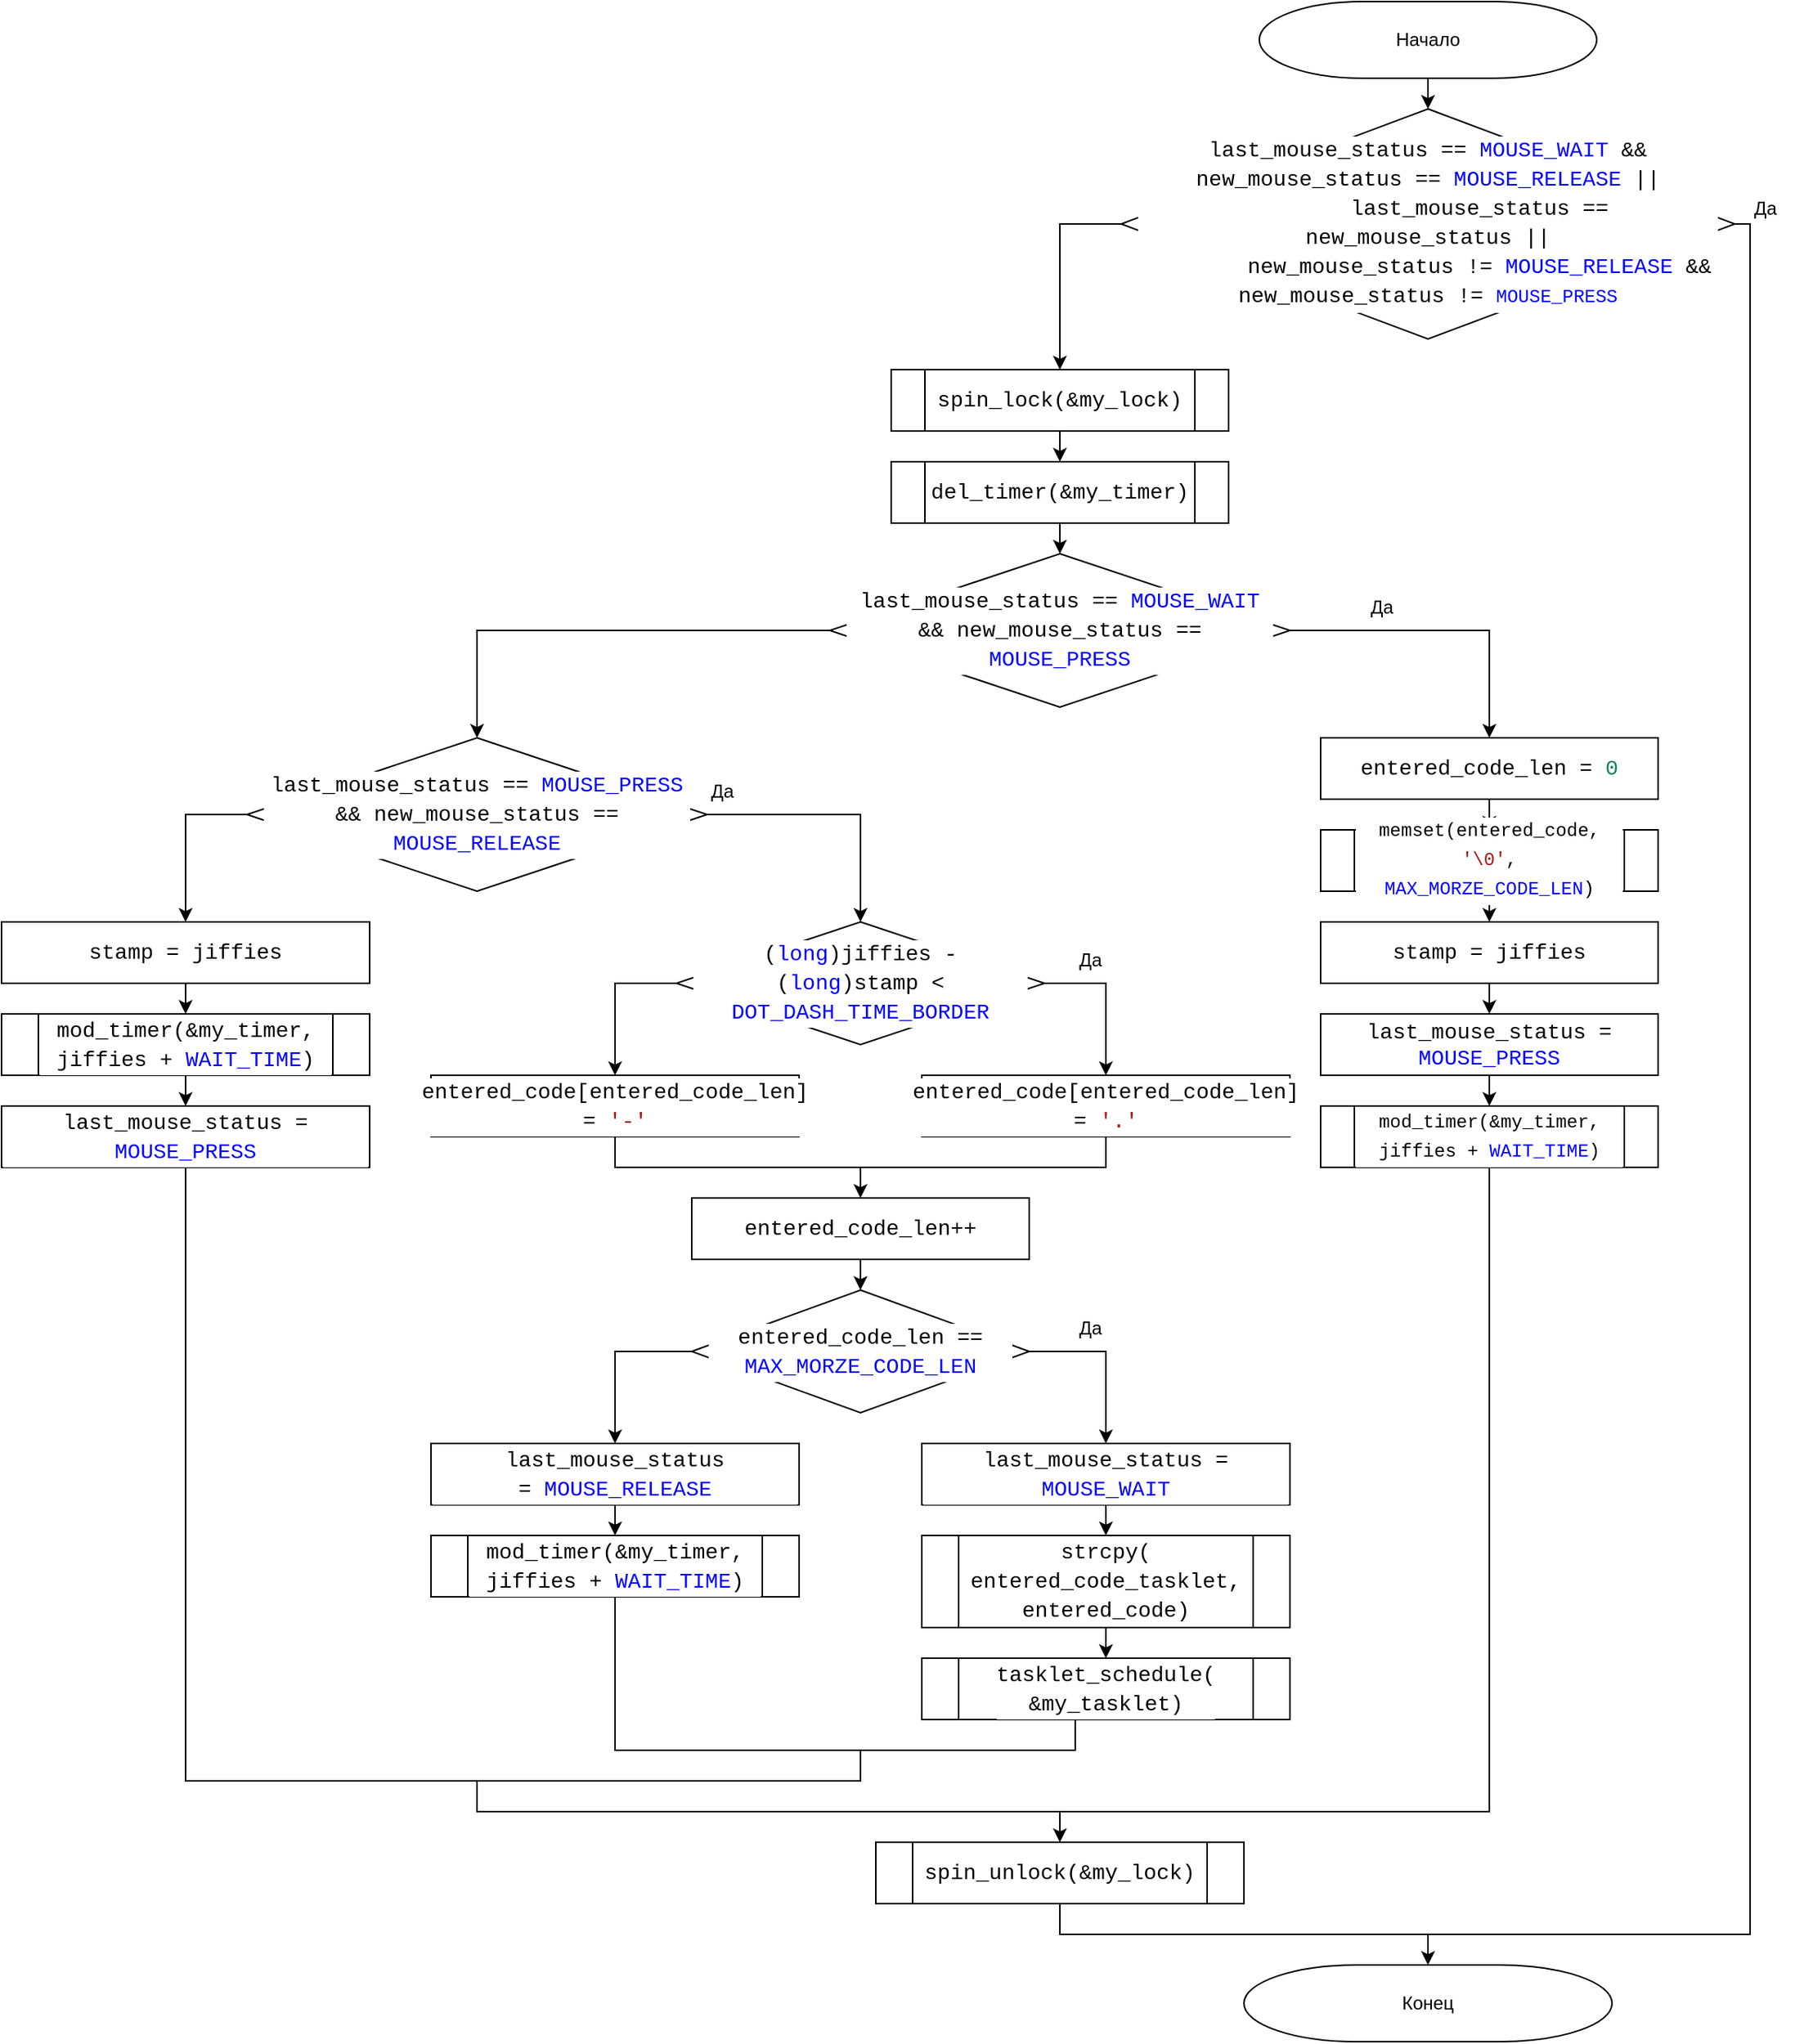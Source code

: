 <mxfile version="15.5.6" type="device" pages="7"><diagram id="w2DJ7VGG0fiQrmfBbJuG" name="my_mouse_handler"><mxGraphModel dx="1865" dy="668" grid="1" gridSize="10" guides="1" tooltips="1" connect="1" arrows="1" fold="1" page="1" pageScale="1" pageWidth="827" pageHeight="1169" math="0" shadow="0"><root><mxCell id="nkP6XJg9wXo9vHW7Mi75-0"/><mxCell id="nkP6XJg9wXo9vHW7Mi75-1" parent="nkP6XJg9wXo9vHW7Mi75-0"/><mxCell id="gbfamiIVC1gw9nuBy9hW-5" style="edgeStyle=orthogonalEdgeStyle;rounded=0;orthogonalLoop=1;jettySize=auto;html=1;exitX=0.5;exitY=1;exitDx=0;exitDy=0;exitPerimeter=0;entryX=0.5;entryY=0;entryDx=0;entryDy=0;fontSize=12;" parent="nkP6XJg9wXo9vHW7Mi75-1" source="r958WjFmxzFOI6kHKIXl-0" target="ldnu8QccUHEl_MrkrGIc-0" edge="1"><mxGeometry relative="1" as="geometry"/></mxCell><mxCell id="r958WjFmxzFOI6kHKIXl-0" value="Начало" style="strokeWidth=1;html=1;shape=mxgraph.flowchart.terminator;whiteSpace=wrap;rounded=0;" parent="nkP6XJg9wXo9vHW7Mi75-1" vertex="1"><mxGeometry x="40" y="70" width="220" height="50" as="geometry"/></mxCell><mxCell id="9DwfaZ66ey3-PzS8bIab-2" style="edgeStyle=orthogonalEdgeStyle;rounded=0;orthogonalLoop=1;jettySize=auto;html=1;exitX=0;exitY=0.5;exitDx=0;exitDy=0;fontSize=12;entryX=0.5;entryY=0;entryDx=0;entryDy=0;" parent="nkP6XJg9wXo9vHW7Mi75-1" source="ldnu8QccUHEl_MrkrGIc-0" target="gbfamiIVC1gw9nuBy9hW-0" edge="1"><mxGeometry relative="1" as="geometry"><mxPoint x="-220" y="220" as="targetPoint"/></mxGeometry></mxCell><mxCell id="gbfamiIVC1gw9nuBy9hW-56" style="edgeStyle=orthogonalEdgeStyle;rounded=0;orthogonalLoop=1;jettySize=auto;html=1;exitX=1;exitY=0.5;exitDx=0;exitDy=0;fontSize=12;endArrow=none;endFill=0;" parent="nkP6XJg9wXo9vHW7Mi75-1" source="ldnu8QccUHEl_MrkrGIc-0" edge="1"><mxGeometry relative="1" as="geometry"><mxPoint x="150" y="1340" as="targetPoint"/><Array as="points"><mxPoint x="360" y="215"/><mxPoint x="360" y="1330"/><mxPoint x="150" y="1330"/></Array></mxGeometry></mxCell><mxCell id="ldnu8QccUHEl_MrkrGIc-0" value="&lt;div style=&quot;background-color: rgb(255 , 255 , 255) ; font-family: &amp;#34;consolas&amp;#34; , &amp;#34;courier new&amp;#34; , monospace ; font-size: 14px ; line-height: 19px&quot;&gt;&lt;div&gt;last_mouse_status == &lt;span style=&quot;color: #0000ff&quot;&gt;MOUSE_WAIT&lt;/span&gt; &amp;amp;&amp;amp; new_mouse_status == &lt;span style=&quot;color: #0000ff&quot;&gt;MOUSE_RELEASE&lt;/span&gt; ||&lt;/div&gt;&lt;div&gt;&amp;nbsp; &amp;nbsp; &amp;nbsp; &amp;nbsp; last_mouse_status == new_mouse_status || &lt;/div&gt;&lt;div&gt;&amp;nbsp; &amp;nbsp; &amp;nbsp; &amp;nbsp; new_mouse_status != &lt;span style=&quot;color: #0000ff&quot;&gt;MOUSE_RELEASE&lt;/span&gt; &amp;amp;&amp;amp; new_mouse_status != &lt;span style=&quot;color: rgb(0 , 0 , 255) ; font-size: 12px&quot;&gt;MOUSE_PRESS&lt;/span&gt;&lt;/div&gt;&lt;/div&gt;" style="rhombus;whiteSpace=wrap;html=1;fontSize=12;spacingLeft=10;spacingRight=10;" parent="nkP6XJg9wXo9vHW7Mi75-1" vertex="1"><mxGeometry x="-50" y="140" width="400" height="150" as="geometry"/></mxCell><mxCell id="9DwfaZ66ey3-PzS8bIab-1" value="Да" style="text;html=1;strokeColor=none;fillColor=none;align=center;verticalAlign=middle;whiteSpace=wrap;rounded=0;fontSize=12;" parent="nkP6XJg9wXo9vHW7Mi75-1" vertex="1"><mxGeometry x="340" y="190" width="60" height="30" as="geometry"/></mxCell><mxCell id="gbfamiIVC1gw9nuBy9hW-2" style="edgeStyle=orthogonalEdgeStyle;rounded=0;orthogonalLoop=1;jettySize=auto;html=1;exitX=0.5;exitY=1;exitDx=0;exitDy=0;entryX=0.5;entryY=0;entryDx=0;entryDy=0;fontSize=12;" parent="nkP6XJg9wXo9vHW7Mi75-1" source="gbfamiIVC1gw9nuBy9hW-0" target="gbfamiIVC1gw9nuBy9hW-1" edge="1"><mxGeometry relative="1" as="geometry"/></mxCell><mxCell id="gbfamiIVC1gw9nuBy9hW-0" value="&lt;div style=&quot;background-color: rgb(255 , 255 , 255) ; font-family: &amp;#34;consolas&amp;#34; , &amp;#34;courier new&amp;#34; , monospace ; line-height: 19px&quot;&gt;&lt;div style=&quot;font-family: &amp;#34;consolas&amp;#34; , &amp;#34;courier new&amp;#34; , monospace ; line-height: 19px&quot;&gt;&lt;div style=&quot;font-family: &amp;#34;consolas&amp;#34; , &amp;#34;courier new&amp;#34; , monospace ; font-size: 14px ; line-height: 19px&quot;&gt;spin_lock(&amp;amp;my_lock)&lt;/div&gt;&lt;/div&gt;&lt;/div&gt;" style="shape=process;whiteSpace=wrap;html=1;backgroundOutline=1;rounded=0;" parent="nkP6XJg9wXo9vHW7Mi75-1" vertex="1"><mxGeometry x="-200" y="310" width="220" height="40" as="geometry"/></mxCell><mxCell id="gbfamiIVC1gw9nuBy9hW-6" style="edgeStyle=orthogonalEdgeStyle;rounded=0;orthogonalLoop=1;jettySize=auto;html=1;exitX=0.5;exitY=1;exitDx=0;exitDy=0;entryX=0.5;entryY=0;entryDx=0;entryDy=0;fontSize=12;" parent="nkP6XJg9wXo9vHW7Mi75-1" source="gbfamiIVC1gw9nuBy9hW-1" target="gbfamiIVC1gw9nuBy9hW-4" edge="1"><mxGeometry relative="1" as="geometry"/></mxCell><mxCell id="gbfamiIVC1gw9nuBy9hW-1" value="&lt;div style=&quot;background-color: rgb(255 , 255 , 255) ; font-family: &amp;#34;consolas&amp;#34; , &amp;#34;courier new&amp;#34; , monospace ; line-height: 19px&quot;&gt;&lt;div style=&quot;font-family: &amp;#34;consolas&amp;#34; , &amp;#34;courier new&amp;#34; , monospace ; line-height: 19px&quot;&gt;&lt;div style=&quot;font-family: &amp;#34;consolas&amp;#34; , &amp;#34;courier new&amp;#34; , monospace ; font-size: 14px ; line-height: 19px&quot;&gt;&lt;div style=&quot;font-family: &amp;#34;consolas&amp;#34; , &amp;#34;courier new&amp;#34; , monospace ; line-height: 19px&quot;&gt;del_timer(&amp;amp;my_timer)&lt;/div&gt;&lt;/div&gt;&lt;/div&gt;&lt;/div&gt;" style="shape=process;whiteSpace=wrap;html=1;backgroundOutline=1;rounded=0;" parent="nkP6XJg9wXo9vHW7Mi75-1" vertex="1"><mxGeometry x="-200" y="370" width="220" height="40" as="geometry"/></mxCell><mxCell id="gbfamiIVC1gw9nuBy9hW-8" style="edgeStyle=orthogonalEdgeStyle;rounded=0;orthogonalLoop=1;jettySize=auto;html=1;exitX=1;exitY=0.5;exitDx=0;exitDy=0;entryX=0.5;entryY=0;entryDx=0;entryDy=0;fontSize=12;" parent="nkP6XJg9wXo9vHW7Mi75-1" source="gbfamiIVC1gw9nuBy9hW-4" target="gbfamiIVC1gw9nuBy9hW-7" edge="1"><mxGeometry relative="1" as="geometry"/></mxCell><mxCell id="gbfamiIVC1gw9nuBy9hW-19" style="edgeStyle=orthogonalEdgeStyle;rounded=0;orthogonalLoop=1;jettySize=auto;html=1;exitX=0;exitY=0.5;exitDx=0;exitDy=0;entryX=0.5;entryY=0;entryDx=0;entryDy=0;fontSize=12;" parent="nkP6XJg9wXo9vHW7Mi75-1" source="gbfamiIVC1gw9nuBy9hW-4" target="gbfamiIVC1gw9nuBy9hW-18" edge="1"><mxGeometry relative="1" as="geometry"/></mxCell><mxCell id="gbfamiIVC1gw9nuBy9hW-4" value="&lt;div style=&quot;background-color: rgb(255 , 255 , 255) ; font-family: &amp;#34;consolas&amp;#34; , &amp;#34;courier new&amp;#34; , monospace ; font-size: 14px ; line-height: 19px&quot;&gt;&lt;div style=&quot;font-family: &amp;#34;consolas&amp;#34; , &amp;#34;courier new&amp;#34; , monospace ; line-height: 19px&quot;&gt;last_mouse_status == &lt;span style=&quot;color: #0000ff&quot;&gt;MOUSE_WAIT&lt;/span&gt; &amp;amp;&amp;amp; new_mouse_status == &lt;span style=&quot;color: #0000ff&quot;&gt;MOUSE_PRESS&lt;/span&gt;&lt;/div&gt;&lt;/div&gt;" style="rhombus;whiteSpace=wrap;html=1;fontSize=12;spacingLeft=10;spacingRight=10;" parent="nkP6XJg9wXo9vHW7Mi75-1" vertex="1"><mxGeometry x="-240" y="430" width="300" height="100" as="geometry"/></mxCell><mxCell id="gbfamiIVC1gw9nuBy9hW-12" style="edgeStyle=orthogonalEdgeStyle;rounded=0;orthogonalLoop=1;jettySize=auto;html=1;exitX=0.5;exitY=1;exitDx=0;exitDy=0;entryX=0.5;entryY=0;entryDx=0;entryDy=0;fontSize=12;" parent="nkP6XJg9wXo9vHW7Mi75-1" source="gbfamiIVC1gw9nuBy9hW-7" target="gbfamiIVC1gw9nuBy9hW-10" edge="1"><mxGeometry relative="1" as="geometry"/></mxCell><mxCell id="gbfamiIVC1gw9nuBy9hW-7" value="&lt;div style=&quot;background-color: rgb(255 , 255 , 255) ; font-family: &amp;#34;consolas&amp;#34; , &amp;#34;courier new&amp;#34; , monospace ; font-size: 14px ; line-height: 19px&quot;&gt;entered_code_len = &lt;span style=&quot;color: #098658&quot;&gt;0&lt;/span&gt;&lt;/div&gt;" style="rounded=0;whiteSpace=wrap;html=1;fontSize=12;" parent="nkP6XJg9wXo9vHW7Mi75-1" vertex="1"><mxGeometry x="80" y="550" width="220" height="40" as="geometry"/></mxCell><mxCell id="gbfamiIVC1gw9nuBy9hW-9" value="Да" style="text;html=1;strokeColor=none;fillColor=none;align=center;verticalAlign=middle;whiteSpace=wrap;rounded=0;fontSize=12;" parent="nkP6XJg9wXo9vHW7Mi75-1" vertex="1"><mxGeometry x="90" y="450" width="60" height="30" as="geometry"/></mxCell><mxCell id="gbfamiIVC1gw9nuBy9hW-13" style="edgeStyle=orthogonalEdgeStyle;rounded=0;orthogonalLoop=1;jettySize=auto;html=1;exitX=0.5;exitY=1;exitDx=0;exitDy=0;entryX=0.5;entryY=0;entryDx=0;entryDy=0;fontSize=12;" parent="nkP6XJg9wXo9vHW7Mi75-1" source="gbfamiIVC1gw9nuBy9hW-10" target="gbfamiIVC1gw9nuBy9hW-11" edge="1"><mxGeometry relative="1" as="geometry"/></mxCell><mxCell id="gbfamiIVC1gw9nuBy9hW-10" value="&lt;div style=&quot;background-color: rgb(255 , 255 , 255) ; font-family: &amp;#34;consolas&amp;#34; , &amp;#34;courier new&amp;#34; , monospace ; line-height: 19px&quot;&gt;&lt;div style=&quot;font-family: &amp;#34;consolas&amp;#34; , &amp;#34;courier new&amp;#34; , monospace ; line-height: 19px&quot;&gt;&lt;div style=&quot;font-family: &amp;#34;consolas&amp;#34; , &amp;#34;courier new&amp;#34; , monospace ; font-size: 14px ; line-height: 19px&quot;&gt;&lt;div style=&quot;font-family: &amp;#34;consolas&amp;#34; , &amp;#34;courier new&amp;#34; , monospace ; line-height: 19px&quot;&gt;&lt;div style=&quot;font-family: &amp;#34;consolas&amp;#34; , &amp;#34;courier new&amp;#34; , monospace ; line-height: 19px ; font-size: 12px&quot;&gt;memset(entered_code, &lt;span style=&quot;color: #a31515&quot;&gt;'\0'&lt;/span&gt;, &lt;span style=&quot;color: #0000ff&quot;&gt;MAX_MORZE_CODE_LEN&lt;/span&gt;)&lt;/div&gt;&lt;/div&gt;&lt;/div&gt;&lt;/div&gt;&lt;/div&gt;" style="shape=process;whiteSpace=wrap;html=1;backgroundOutline=1;rounded=0;" parent="nkP6XJg9wXo9vHW7Mi75-1" vertex="1"><mxGeometry x="80" y="610" width="220" height="40" as="geometry"/></mxCell><mxCell id="gbfamiIVC1gw9nuBy9hW-15" style="edgeStyle=orthogonalEdgeStyle;rounded=0;orthogonalLoop=1;jettySize=auto;html=1;exitX=0.5;exitY=1;exitDx=0;exitDy=0;entryX=0.5;entryY=0;entryDx=0;entryDy=0;fontSize=12;" parent="nkP6XJg9wXo9vHW7Mi75-1" source="gbfamiIVC1gw9nuBy9hW-11" target="gbfamiIVC1gw9nuBy9hW-14" edge="1"><mxGeometry relative="1" as="geometry"/></mxCell><mxCell id="gbfamiIVC1gw9nuBy9hW-11" value="&lt;span style=&quot;background-color: rgb(255 , 255 , 255) ; font-family: &amp;#34;consolas&amp;#34; , &amp;#34;courier new&amp;#34; , monospace ; font-size: 14px&quot;&gt;stamp = jiffies&lt;/span&gt;" style="rounded=0;whiteSpace=wrap;html=1;fontSize=12;" parent="nkP6XJg9wXo9vHW7Mi75-1" vertex="1"><mxGeometry x="80" y="670" width="220" height="40" as="geometry"/></mxCell><mxCell id="gbfamiIVC1gw9nuBy9hW-17" style="edgeStyle=orthogonalEdgeStyle;rounded=0;orthogonalLoop=1;jettySize=auto;html=1;exitX=0.5;exitY=1;exitDx=0;exitDy=0;entryX=0.5;entryY=0;entryDx=0;entryDy=0;fontSize=12;" parent="nkP6XJg9wXo9vHW7Mi75-1" source="gbfamiIVC1gw9nuBy9hW-14" target="gbfamiIVC1gw9nuBy9hW-16" edge="1"><mxGeometry relative="1" as="geometry"/></mxCell><mxCell id="gbfamiIVC1gw9nuBy9hW-14" value="&lt;span style=&quot;background-color: rgb(255 , 255 , 255) ; font-family: &amp;#34;consolas&amp;#34; , &amp;#34;courier new&amp;#34; , monospace ; font-size: 14px&quot;&gt;last_mouse_status = &lt;/span&gt;&lt;span style=&quot;background-color: rgb(255 , 255 , 255) ; font-family: &amp;#34;consolas&amp;#34; , &amp;#34;courier new&amp;#34; , monospace ; font-size: 14px ; color: rgb(0 , 0 , 255)&quot;&gt;MOUSE_PRESS&lt;/span&gt;" style="rounded=0;whiteSpace=wrap;html=1;fontSize=12;" parent="nkP6XJg9wXo9vHW7Mi75-1" vertex="1"><mxGeometry x="80" y="730" width="220" height="40" as="geometry"/></mxCell><mxCell id="gbfamiIVC1gw9nuBy9hW-54" style="edgeStyle=orthogonalEdgeStyle;rounded=0;orthogonalLoop=1;jettySize=auto;html=1;exitX=0.5;exitY=1;exitDx=0;exitDy=0;fontSize=12;endArrow=none;endFill=0;" parent="nkP6XJg9wXo9vHW7Mi75-1" source="gbfamiIVC1gw9nuBy9hW-16" edge="1"><mxGeometry relative="1" as="geometry"><mxPoint x="-90" y="1250" as="targetPoint"/><Array as="points"><mxPoint x="190" y="1250"/></Array></mxGeometry></mxCell><mxCell id="gbfamiIVC1gw9nuBy9hW-16" value="&lt;div style=&quot;background-color: rgb(255 , 255 , 255) ; font-family: &amp;#34;consolas&amp;#34; , &amp;#34;courier new&amp;#34; , monospace ; line-height: 19px&quot;&gt;&lt;div style=&quot;font-family: &amp;#34;consolas&amp;#34; , &amp;#34;courier new&amp;#34; , monospace ; line-height: 19px&quot;&gt;&lt;div style=&quot;font-family: &amp;#34;consolas&amp;#34; , &amp;#34;courier new&amp;#34; , monospace ; font-size: 14px ; line-height: 19px&quot;&gt;&lt;div style=&quot;font-family: &amp;#34;consolas&amp;#34; , &amp;#34;courier new&amp;#34; , monospace ; line-height: 19px&quot;&gt;&lt;div style=&quot;font-family: &amp;#34;consolas&amp;#34; , &amp;#34;courier new&amp;#34; , monospace ; line-height: 19px ; font-size: 12px&quot;&gt;&lt;div style=&quot;font-family: &amp;#34;consolas&amp;#34; , &amp;#34;courier new&amp;#34; , monospace ; line-height: 19px&quot;&gt;mod_timer(&amp;amp;my_timer, jiffies + &lt;span style=&quot;color: #0000ff&quot;&gt;WAIT_TIME&lt;/span&gt;)&lt;/div&gt;&lt;/div&gt;&lt;/div&gt;&lt;/div&gt;&lt;/div&gt;&lt;/div&gt;" style="shape=process;whiteSpace=wrap;html=1;backgroundOutline=1;rounded=0;" parent="nkP6XJg9wXo9vHW7Mi75-1" vertex="1"><mxGeometry x="80" y="790" width="220" height="40" as="geometry"/></mxCell><mxCell id="gbfamiIVC1gw9nuBy9hW-21" style="edgeStyle=orthogonalEdgeStyle;rounded=0;orthogonalLoop=1;jettySize=auto;html=1;exitX=1;exitY=0.5;exitDx=0;exitDy=0;entryX=0.5;entryY=0;entryDx=0;entryDy=0;fontSize=12;" parent="nkP6XJg9wXo9vHW7Mi75-1" source="gbfamiIVC1gw9nuBy9hW-18" target="gbfamiIVC1gw9nuBy9hW-20" edge="1"><mxGeometry relative="1" as="geometry"/></mxCell><mxCell id="gbfamiIVC1gw9nuBy9hW-48" style="edgeStyle=orthogonalEdgeStyle;rounded=0;orthogonalLoop=1;jettySize=auto;html=1;exitX=0;exitY=0.5;exitDx=0;exitDy=0;entryX=0.5;entryY=0;entryDx=0;entryDy=0;fontSize=12;endArrow=classic;endFill=1;" parent="nkP6XJg9wXo9vHW7Mi75-1" source="gbfamiIVC1gw9nuBy9hW-18" target="gbfamiIVC1gw9nuBy9hW-45" edge="1"><mxGeometry relative="1" as="geometry"/></mxCell><mxCell id="gbfamiIVC1gw9nuBy9hW-18" value="&lt;div style=&quot;background-color: rgb(255 , 255 , 255) ; font-family: &amp;#34;consolas&amp;#34; , &amp;#34;courier new&amp;#34; , monospace ; font-size: 14px ; line-height: 19px&quot;&gt;&lt;div style=&quot;font-family: &amp;#34;consolas&amp;#34; , &amp;#34;courier new&amp;#34; , monospace ; line-height: 19px&quot;&gt;&lt;div style=&quot;font-family: &amp;#34;consolas&amp;#34; , &amp;#34;courier new&amp;#34; , monospace ; line-height: 19px&quot;&gt;last_mouse_status == &lt;span style=&quot;color: #0000ff&quot;&gt;MOUSE_PRESS&lt;/span&gt; &amp;amp;&amp;amp; new_mouse_status == &lt;span style=&quot;color: #0000ff&quot;&gt;MOUSE_RELEASE&lt;/span&gt;&lt;/div&gt;&lt;/div&gt;&lt;/div&gt;" style="rhombus;whiteSpace=wrap;html=1;fontSize=12;spacingLeft=10;spacingRight=10;" parent="nkP6XJg9wXo9vHW7Mi75-1" vertex="1"><mxGeometry x="-620" y="550" width="300" height="100" as="geometry"/></mxCell><mxCell id="gbfamiIVC1gw9nuBy9hW-24" style="edgeStyle=orthogonalEdgeStyle;rounded=0;orthogonalLoop=1;jettySize=auto;html=1;exitX=1;exitY=0.5;exitDx=0;exitDy=0;entryX=0.5;entryY=0;entryDx=0;entryDy=0;fontSize=12;" parent="nkP6XJg9wXo9vHW7Mi75-1" source="gbfamiIVC1gw9nuBy9hW-20" target="gbfamiIVC1gw9nuBy9hW-23" edge="1"><mxGeometry relative="1" as="geometry"/></mxCell><mxCell id="gbfamiIVC1gw9nuBy9hW-27" style="edgeStyle=orthogonalEdgeStyle;rounded=0;orthogonalLoop=1;jettySize=auto;html=1;exitX=0;exitY=0.5;exitDx=0;exitDy=0;entryX=0.5;entryY=0;entryDx=0;entryDy=0;fontSize=12;" parent="nkP6XJg9wXo9vHW7Mi75-1" source="gbfamiIVC1gw9nuBy9hW-20" target="gbfamiIVC1gw9nuBy9hW-26" edge="1"><mxGeometry relative="1" as="geometry"/></mxCell><mxCell id="gbfamiIVC1gw9nuBy9hW-20" value="&lt;div style=&quot;background-color: rgb(255 , 255 , 255) ; font-family: &amp;#34;consolas&amp;#34; , &amp;#34;courier new&amp;#34; , monospace ; font-size: 14px ; line-height: 19px&quot;&gt;&lt;div style=&quot;font-family: &amp;#34;consolas&amp;#34; , &amp;#34;courier new&amp;#34; , monospace ; line-height: 19px&quot;&gt;&lt;div style=&quot;font-family: &amp;#34;consolas&amp;#34; , &amp;#34;courier new&amp;#34; , monospace ; line-height: 19px&quot;&gt;&lt;div style=&quot;font-family: &amp;#34;consolas&amp;#34; , &amp;#34;courier new&amp;#34; , monospace ; line-height: 19px&quot;&gt;(&lt;span style=&quot;color: #0000ff&quot;&gt;long&lt;/span&gt;)jiffies - (&lt;span style=&quot;color: #0000ff&quot;&gt;long&lt;/span&gt;)stamp &amp;lt; &lt;span style=&quot;color: #0000ff&quot;&gt;DOT_DASH_TIME_BORDER&lt;/span&gt;&lt;/div&gt;&lt;/div&gt;&lt;/div&gt;&lt;/div&gt;" style="rhombus;whiteSpace=wrap;html=1;fontSize=12;spacingLeft=10;spacingRight=10;" parent="nkP6XJg9wXo9vHW7Mi75-1" vertex="1"><mxGeometry x="-340" y="670" width="240" height="80" as="geometry"/></mxCell><mxCell id="gbfamiIVC1gw9nuBy9hW-22" value="Да" style="text;html=1;strokeColor=none;fillColor=none;align=center;verticalAlign=middle;whiteSpace=wrap;rounded=0;fontSize=12;" parent="nkP6XJg9wXo9vHW7Mi75-1" vertex="1"><mxGeometry x="-340" y="570" width="60" height="30" as="geometry"/></mxCell><mxCell id="gbfamiIVC1gw9nuBy9hW-30" style="edgeStyle=orthogonalEdgeStyle;rounded=0;orthogonalLoop=1;jettySize=auto;html=1;exitX=0.5;exitY=1;exitDx=0;exitDy=0;entryX=0.5;entryY=0;entryDx=0;entryDy=0;fontSize=12;" parent="nkP6XJg9wXo9vHW7Mi75-1" source="gbfamiIVC1gw9nuBy9hW-23" target="gbfamiIVC1gw9nuBy9hW-29" edge="1"><mxGeometry relative="1" as="geometry"/></mxCell><mxCell id="gbfamiIVC1gw9nuBy9hW-23" value="&lt;div style=&quot;background-color: rgb(255 , 255 , 255) ; font-family: &amp;#34;consolas&amp;#34; , &amp;#34;courier new&amp;#34; , monospace ; font-size: 14px ; line-height: 19px&quot;&gt;entered_code[entered_code_len] = &lt;span style=&quot;color: #a31515&quot;&gt;'.'&lt;/span&gt;&lt;/div&gt;" style="rounded=0;whiteSpace=wrap;html=1;fontSize=12;" parent="nkP6XJg9wXo9vHW7Mi75-1" vertex="1"><mxGeometry x="-180" y="770" width="240" height="40" as="geometry"/></mxCell><mxCell id="gbfamiIVC1gw9nuBy9hW-25" value="Да" style="text;html=1;strokeColor=none;fillColor=none;align=center;verticalAlign=middle;whiteSpace=wrap;rounded=0;fontSize=12;" parent="nkP6XJg9wXo9vHW7Mi75-1" vertex="1"><mxGeometry x="-100" y="680" width="60" height="30" as="geometry"/></mxCell><mxCell id="gbfamiIVC1gw9nuBy9hW-31" style="edgeStyle=orthogonalEdgeStyle;rounded=0;orthogonalLoop=1;jettySize=auto;html=1;exitX=0.5;exitY=1;exitDx=0;exitDy=0;fontSize=12;endArrow=none;endFill=0;" parent="nkP6XJg9wXo9vHW7Mi75-1" source="gbfamiIVC1gw9nuBy9hW-26" edge="1"><mxGeometry relative="1" as="geometry"><mxPoint x="-220" y="830" as="targetPoint"/><Array as="points"><mxPoint x="-380" y="830"/></Array></mxGeometry></mxCell><mxCell id="gbfamiIVC1gw9nuBy9hW-26" value="&lt;div style=&quot;background-color: rgb(255 , 255 , 255) ; font-family: &amp;#34;consolas&amp;#34; , &amp;#34;courier new&amp;#34; , monospace ; font-size: 14px ; line-height: 19px&quot;&gt;entered_code[entered_code_len] = &lt;span style=&quot;color: #a31515&quot;&gt;'-'&lt;/span&gt;&lt;/div&gt;" style="rounded=0;whiteSpace=wrap;html=1;fontSize=12;" parent="nkP6XJg9wXo9vHW7Mi75-1" vertex="1"><mxGeometry x="-500" y="770" width="240" height="40" as="geometry"/></mxCell><mxCell id="gbfamiIVC1gw9nuBy9hW-33" style="edgeStyle=orthogonalEdgeStyle;rounded=0;orthogonalLoop=1;jettySize=auto;html=1;exitX=0.5;exitY=1;exitDx=0;exitDy=0;entryX=0.5;entryY=0;entryDx=0;entryDy=0;fontSize=12;endArrow=classic;endFill=1;" parent="nkP6XJg9wXo9vHW7Mi75-1" source="gbfamiIVC1gw9nuBy9hW-29" target="gbfamiIVC1gw9nuBy9hW-32" edge="1"><mxGeometry relative="1" as="geometry"/></mxCell><mxCell id="gbfamiIVC1gw9nuBy9hW-29" value="&lt;div style=&quot;background-color: rgb(255 , 255 , 255) ; font-family: &amp;#34;consolas&amp;#34; , &amp;#34;courier new&amp;#34; , monospace ; font-size: 14px ; line-height: 19px&quot;&gt;entered_code_len++&lt;/div&gt;" style="rounded=0;whiteSpace=wrap;html=1;fontSize=12;" parent="nkP6XJg9wXo9vHW7Mi75-1" vertex="1"><mxGeometry x="-330" y="850" width="220" height="40" as="geometry"/></mxCell><mxCell id="gbfamiIVC1gw9nuBy9hW-35" style="edgeStyle=orthogonalEdgeStyle;rounded=0;orthogonalLoop=1;jettySize=auto;html=1;exitX=1;exitY=0.5;exitDx=0;exitDy=0;entryX=0.5;entryY=0;entryDx=0;entryDy=0;fontSize=12;endArrow=classic;endFill=1;" parent="nkP6XJg9wXo9vHW7Mi75-1" source="gbfamiIVC1gw9nuBy9hW-32" target="gbfamiIVC1gw9nuBy9hW-34" edge="1"><mxGeometry relative="1" as="geometry"/></mxCell><mxCell id="gbfamiIVC1gw9nuBy9hW-42" style="edgeStyle=orthogonalEdgeStyle;rounded=0;orthogonalLoop=1;jettySize=auto;html=1;exitX=0;exitY=0.5;exitDx=0;exitDy=0;entryX=0.5;entryY=0;entryDx=0;entryDy=0;fontSize=12;endArrow=classic;endFill=1;" parent="nkP6XJg9wXo9vHW7Mi75-1" source="gbfamiIVC1gw9nuBy9hW-32" target="gbfamiIVC1gw9nuBy9hW-41" edge="1"><mxGeometry relative="1" as="geometry"/></mxCell><mxCell id="gbfamiIVC1gw9nuBy9hW-32" value="&lt;div style=&quot;background-color: rgb(255 , 255 , 255) ; font-family: &amp;#34;consolas&amp;#34; , &amp;#34;courier new&amp;#34; , monospace ; font-size: 14px ; line-height: 19px&quot;&gt;&lt;div style=&quot;font-family: &amp;#34;consolas&amp;#34; , &amp;#34;courier new&amp;#34; , monospace ; line-height: 19px&quot;&gt;&lt;div style=&quot;font-family: &amp;#34;consolas&amp;#34; , &amp;#34;courier new&amp;#34; , monospace ; line-height: 19px&quot;&gt;&lt;div style=&quot;font-family: &amp;#34;consolas&amp;#34; , &amp;#34;courier new&amp;#34; , monospace ; line-height: 19px&quot;&gt;&lt;div style=&quot;font-family: &amp;#34;consolas&amp;#34; , &amp;#34;courier new&amp;#34; , monospace ; line-height: 19px&quot;&gt;entered_code_len == &lt;span style=&quot;color: #0000ff&quot;&gt;MAX_MORZE_CODE_LEN&lt;/span&gt;&lt;/div&gt;&lt;/div&gt;&lt;/div&gt;&lt;/div&gt;&lt;/div&gt;" style="rhombus;whiteSpace=wrap;html=1;fontSize=12;spacingLeft=10;spacingRight=10;" parent="nkP6XJg9wXo9vHW7Mi75-1" vertex="1"><mxGeometry x="-330" y="910" width="220" height="80" as="geometry"/></mxCell><mxCell id="gbfamiIVC1gw9nuBy9hW-38" style="edgeStyle=orthogonalEdgeStyle;rounded=0;orthogonalLoop=1;jettySize=auto;html=1;exitX=0.5;exitY=1;exitDx=0;exitDy=0;entryX=0.5;entryY=0;entryDx=0;entryDy=0;fontSize=12;endArrow=classic;endFill=1;" parent="nkP6XJg9wXo9vHW7Mi75-1" source="gbfamiIVC1gw9nuBy9hW-34" target="gbfamiIVC1gw9nuBy9hW-37" edge="1"><mxGeometry relative="1" as="geometry"/></mxCell><mxCell id="gbfamiIVC1gw9nuBy9hW-34" value="&lt;div style=&quot;background-color: rgb(255 , 255 , 255) ; font-family: &amp;#34;consolas&amp;#34; , &amp;#34;courier new&amp;#34; , monospace ; font-size: 14px ; line-height: 19px&quot;&gt;&lt;div style=&quot;font-family: &amp;#34;consolas&amp;#34; , &amp;#34;courier new&amp;#34; , monospace ; line-height: 19px&quot;&gt;last_mouse_status = &lt;span style=&quot;color: #0000ff&quot;&gt;MOUSE_WAIT&lt;/span&gt;&lt;/div&gt;&lt;/div&gt;" style="rounded=0;whiteSpace=wrap;html=1;fontSize=12;" parent="nkP6XJg9wXo9vHW7Mi75-1" vertex="1"><mxGeometry x="-180" y="1010" width="240" height="40" as="geometry"/></mxCell><mxCell id="gbfamiIVC1gw9nuBy9hW-36" value="Да" style="text;html=1;strokeColor=none;fillColor=none;align=center;verticalAlign=middle;whiteSpace=wrap;rounded=0;fontSize=12;" parent="nkP6XJg9wXo9vHW7Mi75-1" vertex="1"><mxGeometry x="-100" y="920" width="60" height="30" as="geometry"/></mxCell><mxCell id="gbfamiIVC1gw9nuBy9hW-40" style="edgeStyle=orthogonalEdgeStyle;rounded=0;orthogonalLoop=1;jettySize=auto;html=1;exitX=0.5;exitY=1;exitDx=0;exitDy=0;entryX=0.5;entryY=0;entryDx=0;entryDy=0;fontSize=12;endArrow=classic;endFill=1;" parent="nkP6XJg9wXo9vHW7Mi75-1" source="gbfamiIVC1gw9nuBy9hW-37" target="gbfamiIVC1gw9nuBy9hW-39" edge="1"><mxGeometry relative="1" as="geometry"/></mxCell><mxCell id="gbfamiIVC1gw9nuBy9hW-37" value="&lt;div style=&quot;background-color: rgb(255 , 255 , 255) ; font-family: &amp;#34;consolas&amp;#34; , &amp;#34;courier new&amp;#34; , monospace ; line-height: 19px&quot;&gt;&lt;div style=&quot;font-family: &amp;#34;consolas&amp;#34; , &amp;#34;courier new&amp;#34; , monospace ; line-height: 19px&quot;&gt;&lt;div style=&quot;font-family: &amp;#34;consolas&amp;#34; , &amp;#34;courier new&amp;#34; , monospace ; font-size: 14px ; line-height: 19px&quot;&gt;&lt;div style=&quot;font-family: &amp;#34;consolas&amp;#34; , &amp;#34;courier new&amp;#34; , monospace ; line-height: 19px&quot;&gt;&lt;div style=&quot;font-family: &amp;#34;consolas&amp;#34; , &amp;#34;courier new&amp;#34; , monospace ; line-height: 19px&quot;&gt;strcpy(&lt;/div&gt;&lt;div style=&quot;font-family: &amp;#34;consolas&amp;#34; , &amp;#34;courier new&amp;#34; , monospace ; line-height: 19px&quot;&gt;entered_code_tasklet, entered_code)&lt;/div&gt;&lt;/div&gt;&lt;/div&gt;&lt;/div&gt;&lt;/div&gt;" style="shape=process;whiteSpace=wrap;html=1;backgroundOutline=1;rounded=0;spacingLeft=0;spacingRight=0;" parent="nkP6XJg9wXo9vHW7Mi75-1" vertex="1"><mxGeometry x="-180" y="1070" width="240" height="60" as="geometry"/></mxCell><mxCell id="gbfamiIVC1gw9nuBy9hW-51" style="edgeStyle=orthogonalEdgeStyle;rounded=0;orthogonalLoop=1;jettySize=auto;html=1;exitX=0.5;exitY=1;exitDx=0;exitDy=0;fontSize=12;endArrow=classic;endFill=1;entryX=0.5;entryY=0;entryDx=0;entryDy=0;" parent="nkP6XJg9wXo9vHW7Mi75-1" source="gbfamiIVC1gw9nuBy9hW-39" target="LNFI-CkFpX1_ubWLcpmV-1" edge="1"><mxGeometry relative="1" as="geometry"><mxPoint x="-90" y="1260" as="targetPoint"/><Array as="points"><mxPoint x="-80" y="1190"/><mxPoint x="-80" y="1210"/><mxPoint x="-220" y="1210"/><mxPoint x="-220" y="1230"/><mxPoint x="-470" y="1230"/><mxPoint x="-470" y="1250"/><mxPoint x="-90" y="1250"/></Array></mxGeometry></mxCell><mxCell id="gbfamiIVC1gw9nuBy9hW-39" value="&lt;div style=&quot;background-color: rgb(255 , 255 , 255) ; font-family: &amp;#34;consolas&amp;#34; , &amp;#34;courier new&amp;#34; , monospace ; line-height: 19px&quot;&gt;&lt;div style=&quot;font-family: &amp;#34;consolas&amp;#34; , &amp;#34;courier new&amp;#34; , monospace ; line-height: 19px&quot;&gt;&lt;div style=&quot;font-family: &amp;#34;consolas&amp;#34; , &amp;#34;courier new&amp;#34; , monospace ; font-size: 14px ; line-height: 19px&quot;&gt;&lt;div style=&quot;font-family: &amp;#34;consolas&amp;#34; , &amp;#34;courier new&amp;#34; , monospace ; line-height: 19px&quot;&gt;&lt;div style=&quot;font-family: &amp;#34;consolas&amp;#34; , &amp;#34;courier new&amp;#34; , monospace ; line-height: 19px&quot;&gt;&lt;div style=&quot;font-family: &amp;#34;consolas&amp;#34; , &amp;#34;courier new&amp;#34; , monospace ; line-height: 19px&quot;&gt;tasklet_schedule(&lt;/div&gt;&lt;div style=&quot;font-family: &amp;#34;consolas&amp;#34; , &amp;#34;courier new&amp;#34; , monospace ; line-height: 19px&quot;&gt;&amp;amp;my_tasklet)&lt;/div&gt;&lt;/div&gt;&lt;/div&gt;&lt;/div&gt;&lt;/div&gt;&lt;/div&gt;" style="shape=process;whiteSpace=wrap;html=1;backgroundOutline=1;rounded=0;spacingLeft=0;spacingRight=0;" parent="nkP6XJg9wXo9vHW7Mi75-1" vertex="1"><mxGeometry x="-180" y="1150" width="240" height="40" as="geometry"/></mxCell><mxCell id="gbfamiIVC1gw9nuBy9hW-44" style="edgeStyle=orthogonalEdgeStyle;rounded=0;orthogonalLoop=1;jettySize=auto;html=1;exitX=0.5;exitY=1;exitDx=0;exitDy=0;entryX=0.5;entryY=0;entryDx=0;entryDy=0;fontSize=12;endArrow=classic;endFill=1;" parent="nkP6XJg9wXo9vHW7Mi75-1" source="gbfamiIVC1gw9nuBy9hW-41" target="gbfamiIVC1gw9nuBy9hW-43" edge="1"><mxGeometry relative="1" as="geometry"/></mxCell><mxCell id="gbfamiIVC1gw9nuBy9hW-41" value="&lt;div style=&quot;background-color: rgb(255 , 255 , 255) ; font-family: &amp;#34;consolas&amp;#34; , &amp;#34;courier new&amp;#34; , monospace ; font-size: 14px ; line-height: 19px&quot;&gt;&lt;div style=&quot;font-family: &amp;#34;consolas&amp;#34; , &amp;#34;courier new&amp;#34; , monospace ; line-height: 19px&quot;&gt;last_mouse_status =&amp;nbsp;&lt;span style=&quot;color: rgb(0 , 0 , 255) ; font-family: &amp;#34;consolas&amp;#34; , &amp;#34;courier new&amp;#34; , monospace&quot;&gt;MOUSE_RELEASE&lt;/span&gt;&lt;/div&gt;&lt;/div&gt;" style="rounded=0;whiteSpace=wrap;html=1;fontSize=12;" parent="nkP6XJg9wXo9vHW7Mi75-1" vertex="1"><mxGeometry x="-500" y="1010" width="240" height="40" as="geometry"/></mxCell><mxCell id="gbfamiIVC1gw9nuBy9hW-52" style="edgeStyle=orthogonalEdgeStyle;rounded=0;orthogonalLoop=1;jettySize=auto;html=1;exitX=0.5;exitY=1;exitDx=0;exitDy=0;fontSize=12;endArrow=none;endFill=0;" parent="nkP6XJg9wXo9vHW7Mi75-1" source="gbfamiIVC1gw9nuBy9hW-43" edge="1"><mxGeometry relative="1" as="geometry"><mxPoint x="-220" y="1210" as="targetPoint"/><Array as="points"><mxPoint x="-380" y="1210"/><mxPoint x="-220" y="1210"/></Array></mxGeometry></mxCell><mxCell id="gbfamiIVC1gw9nuBy9hW-43" value="&lt;div style=&quot;background-color: rgb(255 , 255 , 255) ; font-family: &amp;#34;consolas&amp;#34; , &amp;#34;courier new&amp;#34; , monospace ; line-height: 19px&quot;&gt;&lt;div style=&quot;font-family: &amp;#34;consolas&amp;#34; , &amp;#34;courier new&amp;#34; , monospace ; line-height: 19px&quot;&gt;&lt;div style=&quot;font-family: &amp;#34;consolas&amp;#34; , &amp;#34;courier new&amp;#34; , monospace ; font-size: 14px ; line-height: 19px&quot;&gt;&lt;div style=&quot;font-family: &amp;#34;consolas&amp;#34; , &amp;#34;courier new&amp;#34; , monospace ; line-height: 19px&quot;&gt;&lt;div style=&quot;font-family: &amp;#34;consolas&amp;#34; , &amp;#34;courier new&amp;#34; , monospace ; line-height: 19px&quot;&gt;&lt;div style=&quot;font-family: &amp;#34;consolas&amp;#34; , &amp;#34;courier new&amp;#34; , monospace ; line-height: 19px&quot;&gt;mod_timer(&amp;amp;my_timer, jiffies + &lt;span style=&quot;color: #0000ff&quot;&gt;WAIT_TIME&lt;/span&gt;)&lt;/div&gt;&lt;/div&gt;&lt;/div&gt;&lt;/div&gt;&lt;/div&gt;&lt;/div&gt;" style="shape=process;whiteSpace=wrap;html=1;backgroundOutline=1;rounded=0;spacingLeft=0;spacingRight=0;" parent="nkP6XJg9wXo9vHW7Mi75-1" vertex="1"><mxGeometry x="-500" y="1070" width="240" height="40" as="geometry"/></mxCell><mxCell id="gbfamiIVC1gw9nuBy9hW-49" style="edgeStyle=orthogonalEdgeStyle;rounded=0;orthogonalLoop=1;jettySize=auto;html=1;exitX=0.5;exitY=1;exitDx=0;exitDy=0;entryX=0.5;entryY=0;entryDx=0;entryDy=0;fontSize=12;endArrow=classic;endFill=1;" parent="nkP6XJg9wXo9vHW7Mi75-1" source="gbfamiIVC1gw9nuBy9hW-45" target="gbfamiIVC1gw9nuBy9hW-46" edge="1"><mxGeometry relative="1" as="geometry"/></mxCell><mxCell id="gbfamiIVC1gw9nuBy9hW-45" value="&lt;div style=&quot;background-color: rgb(255 , 255 , 255) ; font-family: &amp;#34;consolas&amp;#34; , &amp;#34;courier new&amp;#34; , monospace ; font-size: 14px ; line-height: 19px&quot;&gt;&lt;div style=&quot;font-family: &amp;#34;consolas&amp;#34; , &amp;#34;courier new&amp;#34; , monospace ; line-height: 19px&quot;&gt;stamp = jiffies&lt;/div&gt;&lt;/div&gt;" style="rounded=0;whiteSpace=wrap;html=1;fontSize=12;" parent="nkP6XJg9wXo9vHW7Mi75-1" vertex="1"><mxGeometry x="-780" y="670" width="240" height="40" as="geometry"/></mxCell><mxCell id="gbfamiIVC1gw9nuBy9hW-50" style="edgeStyle=orthogonalEdgeStyle;rounded=0;orthogonalLoop=1;jettySize=auto;html=1;exitX=0.5;exitY=1;exitDx=0;exitDy=0;entryX=0.5;entryY=0;entryDx=0;entryDy=0;fontSize=12;endArrow=classic;endFill=1;" parent="nkP6XJg9wXo9vHW7Mi75-1" source="gbfamiIVC1gw9nuBy9hW-46" target="gbfamiIVC1gw9nuBy9hW-47" edge="1"><mxGeometry relative="1" as="geometry"/></mxCell><mxCell id="gbfamiIVC1gw9nuBy9hW-46" value="&lt;div style=&quot;background-color: rgb(255 , 255 , 255) ; font-family: &amp;#34;consolas&amp;#34; , &amp;#34;courier new&amp;#34; , monospace ; line-height: 19px&quot;&gt;&lt;div style=&quot;font-family: &amp;#34;consolas&amp;#34; , &amp;#34;courier new&amp;#34; , monospace ; line-height: 19px&quot;&gt;&lt;div style=&quot;font-family: &amp;#34;consolas&amp;#34; , &amp;#34;courier new&amp;#34; , monospace ; font-size: 14px ; line-height: 19px&quot;&gt;&lt;div style=&quot;font-family: &amp;#34;consolas&amp;#34; , &amp;#34;courier new&amp;#34; , monospace ; line-height: 19px&quot;&gt;&lt;div style=&quot;font-family: &amp;#34;consolas&amp;#34; , &amp;#34;courier new&amp;#34; , monospace ; line-height: 19px&quot;&gt;&lt;div style=&quot;font-family: &amp;#34;consolas&amp;#34; , &amp;#34;courier new&amp;#34; , monospace ; line-height: 19px&quot;&gt;mod_timer(&amp;amp;my_timer, jiffies + &lt;span style=&quot;color: #0000ff&quot;&gt;WAIT_TIME&lt;/span&gt;)&lt;/div&gt;&lt;/div&gt;&lt;/div&gt;&lt;/div&gt;&lt;/div&gt;&lt;/div&gt;" style="shape=process;whiteSpace=wrap;html=1;backgroundOutline=1;rounded=0;spacingLeft=0;spacingRight=0;" parent="nkP6XJg9wXo9vHW7Mi75-1" vertex="1"><mxGeometry x="-780" y="730" width="240" height="40" as="geometry"/></mxCell><mxCell id="gbfamiIVC1gw9nuBy9hW-53" style="edgeStyle=orthogonalEdgeStyle;rounded=0;orthogonalLoop=1;jettySize=auto;html=1;exitX=0.5;exitY=1;exitDx=0;exitDy=0;fontSize=12;endArrow=none;endFill=0;" parent="nkP6XJg9wXo9vHW7Mi75-1" source="gbfamiIVC1gw9nuBy9hW-47" edge="1"><mxGeometry relative="1" as="geometry"><mxPoint x="-470" y="1230" as="targetPoint"/><Array as="points"><mxPoint x="-660" y="1230"/></Array></mxGeometry></mxCell><mxCell id="gbfamiIVC1gw9nuBy9hW-47" value="&lt;div style=&quot;background-color: rgb(255 , 255 , 255) ; font-family: &amp;#34;consolas&amp;#34; , &amp;#34;courier new&amp;#34; , monospace ; font-size: 14px ; line-height: 19px&quot;&gt;&lt;div style=&quot;font-family: &amp;#34;consolas&amp;#34; , &amp;#34;courier new&amp;#34; , monospace ; line-height: 19px&quot;&gt;&lt;div style=&quot;font-family: &amp;#34;consolas&amp;#34; , &amp;#34;courier new&amp;#34; , monospace ; line-height: 19px&quot;&gt;last_mouse_status = &lt;span style=&quot;color: #0000ff&quot;&gt;MOUSE_PRESS&lt;/span&gt;&lt;/div&gt;&lt;/div&gt;&lt;/div&gt;" style="rounded=0;whiteSpace=wrap;html=1;fontSize=12;" parent="nkP6XJg9wXo9vHW7Mi75-1" vertex="1"><mxGeometry x="-780" y="790" width="240" height="40" as="geometry"/></mxCell><mxCell id="LNFI-CkFpX1_ubWLcpmV-0" value="Конец" style="strokeWidth=1;html=1;shape=mxgraph.flowchart.terminator;whiteSpace=wrap;rounded=0;" parent="nkP6XJg9wXo9vHW7Mi75-1" vertex="1"><mxGeometry x="30" y="1350" width="240" height="50" as="geometry"/></mxCell><mxCell id="LNFI-CkFpX1_ubWLcpmV-3" style="edgeStyle=orthogonalEdgeStyle;rounded=0;orthogonalLoop=1;jettySize=auto;html=1;exitX=0.5;exitY=1;exitDx=0;exitDy=0;entryX=0.5;entryY=0;entryDx=0;entryDy=0;entryPerimeter=0;fontSize=12;endArrow=classic;endFill=1;" parent="nkP6XJg9wXo9vHW7Mi75-1" source="LNFI-CkFpX1_ubWLcpmV-1" target="LNFI-CkFpX1_ubWLcpmV-0" edge="1"><mxGeometry relative="1" as="geometry"/></mxCell><mxCell id="LNFI-CkFpX1_ubWLcpmV-1" value="&lt;div style=&quot;background-color: rgb(255 , 255 , 255) ; font-family: &amp;#34;consolas&amp;#34; , &amp;#34;courier new&amp;#34; , monospace ; line-height: 19px&quot;&gt;&lt;div style=&quot;font-family: &amp;#34;consolas&amp;#34; , &amp;#34;courier new&amp;#34; , monospace ; line-height: 19px&quot;&gt;&lt;div style=&quot;font-family: &amp;#34;consolas&amp;#34; , &amp;#34;courier new&amp;#34; , monospace ; font-size: 14px ; line-height: 19px&quot;&gt;&lt;div style=&quot;font-family: &amp;#34;consolas&amp;#34; , &amp;#34;courier new&amp;#34; , monospace ; line-height: 19px&quot;&gt;&lt;div style=&quot;font-family: &amp;#34;consolas&amp;#34; , &amp;#34;courier new&amp;#34; , monospace ; line-height: 19px&quot;&gt;&lt;div style=&quot;font-family: &amp;#34;consolas&amp;#34; , &amp;#34;courier new&amp;#34; , monospace ; line-height: 19px&quot;&gt;&lt;div style=&quot;font-family: &amp;#34;consolas&amp;#34; , &amp;#34;courier new&amp;#34; , monospace ; line-height: 19px&quot;&gt;spin_unlock(&amp;amp;my_lock)&lt;/div&gt;&lt;/div&gt;&lt;/div&gt;&lt;/div&gt;&lt;/div&gt;&lt;/div&gt;&lt;/div&gt;" style="shape=process;whiteSpace=wrap;html=1;backgroundOutline=1;rounded=0;spacingLeft=0;spacingRight=0;" parent="nkP6XJg9wXo9vHW7Mi75-1" vertex="1"><mxGeometry x="-210" y="1270" width="240" height="40" as="geometry"/></mxCell></root></mxGraphModel></diagram><diagram id="o_M5-q_ZjyPHLOYLWQcR" name="my_mouse_handler Не код"><mxGraphModel dx="2048" dy="786" grid="1" gridSize="10" guides="1" tooltips="1" connect="1" arrows="1" fold="1" page="1" pageScale="1" pageWidth="827" pageHeight="1169" math="0" shadow="0"><root><mxCell id="r7pn0eoJNjuoEmUnvjM3-0"/><mxCell id="r7pn0eoJNjuoEmUnvjM3-1" parent="r7pn0eoJNjuoEmUnvjM3-0"/><mxCell id="O5c-Ti1s7XeMpYpW9iHB-2" style="edgeStyle=orthogonalEdgeStyle;rounded=0;orthogonalLoop=1;jettySize=auto;html=1;exitX=0.5;exitY=1;exitDx=0;exitDy=0;exitPerimeter=0;entryX=0.5;entryY=0;entryDx=0;entryDy=0;" edge="1" parent="r7pn0eoJNjuoEmUnvjM3-1" source="d05Gu2Kgc8Ypujhyw9JF-1" target="O5c-Ti1s7XeMpYpW9iHB-0"><mxGeometry relative="1" as="geometry"/></mxCell><mxCell id="d05Gu2Kgc8Ypujhyw9JF-1" value="Начало" style="strokeWidth=1;html=1;shape=mxgraph.flowchart.terminator;whiteSpace=wrap;rounded=0;" parent="r7pn0eoJNjuoEmUnvjM3-1" vertex="1"><mxGeometry x="40" y="20" width="220" height="50" as="geometry"/></mxCell><mxCell id="d05Gu2Kgc8Ypujhyw9JF-2" style="edgeStyle=orthogonalEdgeStyle;rounded=0;orthogonalLoop=1;jettySize=auto;html=1;exitX=0;exitY=0.5;exitDx=0;exitDy=0;fontSize=12;entryX=0.5;entryY=0;entryDx=0;entryDy=0;" parent="r7pn0eoJNjuoEmUnvjM3-1" source="d05Gu2Kgc8Ypujhyw9JF-4" target="d05Gu2Kgc8Ypujhyw9JF-9" edge="1"><mxGeometry relative="1" as="geometry"><mxPoint x="-90" y="240" as="targetPoint"/></mxGeometry></mxCell><mxCell id="d05Gu2Kgc8Ypujhyw9JF-3" style="edgeStyle=orthogonalEdgeStyle;rounded=0;orthogonalLoop=1;jettySize=auto;html=1;exitX=1;exitY=0.5;exitDx=0;exitDy=0;fontSize=12;endArrow=none;endFill=0;" parent="r7pn0eoJNjuoEmUnvjM3-1" source="d05Gu2Kgc8Ypujhyw9JF-4" edge="1"><mxGeometry relative="1" as="geometry"><mxPoint x="150" y="1200" as="targetPoint"/><Array as="points"><mxPoint x="280" y="240"/><mxPoint x="280" y="1200"/></Array></mxGeometry></mxCell><mxCell id="d05Gu2Kgc8Ypujhyw9JF-4" value="&lt;div style=&quot;background-color: rgb(255 , 255 , 255) ; font-family: &amp;#34;consolas&amp;#34; , &amp;#34;courier new&amp;#34; , monospace ; font-size: 14px ; line-height: 19px&quot;&gt;&lt;div&gt;Состояние левой кнопки мыши изменилось?&lt;/div&gt;&lt;/div&gt;" style="rhombus;whiteSpace=wrap;html=1;fontSize=12;spacingLeft=10;spacingRight=10;" parent="r7pn0eoJNjuoEmUnvjM3-1" vertex="1"><mxGeometry x="40" y="200" width="220" height="80" as="geometry"/></mxCell><mxCell id="d05Gu2Kgc8Ypujhyw9JF-5" value="Да" style="text;html=1;strokeColor=none;fillColor=none;align=center;verticalAlign=middle;whiteSpace=wrap;rounded=0;fontSize=12;" parent="r7pn0eoJNjuoEmUnvjM3-1" vertex="1"><mxGeometry x="250" y="210" width="60" height="30" as="geometry"/></mxCell><mxCell id="d05Gu2Kgc8Ypujhyw9JF-8" style="edgeStyle=orthogonalEdgeStyle;rounded=0;orthogonalLoop=1;jettySize=auto;html=1;exitX=0.5;exitY=1;exitDx=0;exitDy=0;entryX=0.5;entryY=0;entryDx=0;entryDy=0;fontSize=12;" parent="r7pn0eoJNjuoEmUnvjM3-1" source="d05Gu2Kgc8Ypujhyw9JF-9" target="d05Gu2Kgc8Ypujhyw9JF-12" edge="1"><mxGeometry relative="1" as="geometry"/></mxCell><mxCell id="d05Gu2Kgc8Ypujhyw9JF-9" value="&lt;div style=&quot;background-color: rgb(255 , 255 , 255) ; font-family: &amp;#34;consolas&amp;#34; , &amp;#34;courier new&amp;#34; , monospace ; line-height: 19px&quot;&gt;&lt;div style=&quot;font-family: &amp;#34;consolas&amp;#34; , &amp;#34;courier new&amp;#34; , monospace ; line-height: 19px&quot;&gt;&lt;div style=&quot;font-family: &amp;#34;consolas&amp;#34; , &amp;#34;courier new&amp;#34; , monospace ; font-size: 14px ; line-height: 19px&quot;&gt;&lt;div style=&quot;font-family: &amp;#34;consolas&amp;#34; , &amp;#34;courier new&amp;#34; , monospace ; line-height: 19px&quot;&gt;Удалить таймер timer_check&lt;/div&gt;&lt;/div&gt;&lt;/div&gt;&lt;/div&gt;" style="shape=process;whiteSpace=wrap;html=1;backgroundOutline=1;rounded=0;" parent="r7pn0eoJNjuoEmUnvjM3-1" vertex="1"><mxGeometry x="-200" y="300" width="220" height="40" as="geometry"/></mxCell><mxCell id="d05Gu2Kgc8Ypujhyw9JF-10" style="edgeStyle=orthogonalEdgeStyle;rounded=0;orthogonalLoop=1;jettySize=auto;html=1;exitX=1;exitY=0.5;exitDx=0;exitDy=0;entryX=0.5;entryY=0;entryDx=0;entryDy=0;fontSize=12;" parent="r7pn0eoJNjuoEmUnvjM3-1" source="d05Gu2Kgc8Ypujhyw9JF-12" target="2APGmmvS_HesUnr7OcOK-0" edge="1"><mxGeometry relative="1" as="geometry"/></mxCell><mxCell id="d05Gu2Kgc8Ypujhyw9JF-11" style="edgeStyle=orthogonalEdgeStyle;rounded=0;orthogonalLoop=1;jettySize=auto;html=1;exitX=0;exitY=0.5;exitDx=0;exitDy=0;entryX=0.5;entryY=0;entryDx=0;entryDy=0;fontSize=12;" parent="r7pn0eoJNjuoEmUnvjM3-1" source="d05Gu2Kgc8Ypujhyw9JF-12" target="d05Gu2Kgc8Ypujhyw9JF-26" edge="1"><mxGeometry relative="1" as="geometry"/></mxCell><mxCell id="d05Gu2Kgc8Ypujhyw9JF-12" value="&lt;div style=&quot;background-color: rgb(255 , 255 , 255) ; font-family: &amp;#34;consolas&amp;#34; , &amp;#34;courier new&amp;#34; , monospace ; font-size: 14px ; line-height: 19px&quot;&gt;&lt;div style=&quot;font-family: &amp;#34;consolas&amp;#34; , &amp;#34;courier new&amp;#34; , monospace ; line-height: 19px&quot;&gt;Кнопку нажали и обработчик в состоянии ожидания?&lt;/div&gt;&lt;/div&gt;" style="rhombus;whiteSpace=wrap;html=1;fontSize=12;spacingLeft=10;spacingRight=10;" parent="r7pn0eoJNjuoEmUnvjM3-1" vertex="1"><mxGeometry x="-200" y="360" width="220" height="100" as="geometry"/></mxCell><mxCell id="d05Gu2Kgc8Ypujhyw9JF-13" style="edgeStyle=orthogonalEdgeStyle;rounded=0;orthogonalLoop=1;jettySize=auto;html=1;exitX=0.5;exitY=1;exitDx=0;exitDy=0;entryX=0.5;entryY=0;entryDx=0;entryDy=0;fontSize=12;" parent="r7pn0eoJNjuoEmUnvjM3-1" source="d05Gu2Kgc8Ypujhyw9JF-14" target="d05Gu2Kgc8Ypujhyw9JF-19" edge="1"><mxGeometry relative="1" as="geometry"><mxPoint x="150" y="540" as="targetPoint"/></mxGeometry></mxCell><mxCell id="d05Gu2Kgc8Ypujhyw9JF-14" value="&lt;div style=&quot;background-color: rgb(255 , 255 , 255) ; font-family: &amp;#34;consolas&amp;#34; , &amp;#34;courier new&amp;#34; , monospace ; font-size: 14px ; line-height: 19px&quot;&gt;Очистить массив entered_code&lt;/div&gt;" style="rounded=0;whiteSpace=wrap;html=1;fontSize=12;" parent="r7pn0eoJNjuoEmUnvjM3-1" vertex="1"><mxGeometry x="40" y="540" width="220" height="40" as="geometry"/></mxCell><mxCell id="d05Gu2Kgc8Ypujhyw9JF-15" value="Да" style="text;html=1;strokeColor=none;fillColor=none;align=center;verticalAlign=middle;whiteSpace=wrap;rounded=0;fontSize=12;" parent="r7pn0eoJNjuoEmUnvjM3-1" vertex="1"><mxGeometry x="90" y="380" width="60" height="30" as="geometry"/></mxCell><mxCell id="d05Gu2Kgc8Ypujhyw9JF-18" style="edgeStyle=orthogonalEdgeStyle;rounded=0;orthogonalLoop=1;jettySize=auto;html=1;exitX=0.5;exitY=1;exitDx=0;exitDy=0;entryX=0.5;entryY=0;entryDx=0;entryDy=0;fontSize=12;" parent="r7pn0eoJNjuoEmUnvjM3-1" source="d05Gu2Kgc8Ypujhyw9JF-19" target="d05Gu2Kgc8Ypujhyw9JF-21" edge="1"><mxGeometry relative="1" as="geometry"/></mxCell><mxCell id="d05Gu2Kgc8Ypujhyw9JF-19" value="&lt;font face=&quot;consolas, courier new, monospace&quot;&gt;&lt;span style=&quot;font-size: 14px ; background-color: rgb(255 , 255 , 255)&quot;&gt;Сохранить временную метку stamp&lt;/span&gt;&lt;/font&gt;" style="rounded=0;whiteSpace=wrap;html=1;fontSize=12;" parent="r7pn0eoJNjuoEmUnvjM3-1" vertex="1"><mxGeometry x="40" y="600" width="220" height="40" as="geometry"/></mxCell><mxCell id="d05Gu2Kgc8Ypujhyw9JF-20" style="edgeStyle=orthogonalEdgeStyle;rounded=0;orthogonalLoop=1;jettySize=auto;html=1;exitX=0.5;exitY=1;exitDx=0;exitDy=0;entryX=0.5;entryY=0;entryDx=0;entryDy=0;fontSize=12;" parent="r7pn0eoJNjuoEmUnvjM3-1" source="d05Gu2Kgc8Ypujhyw9JF-21" target="d05Gu2Kgc8Ypujhyw9JF-23" edge="1"><mxGeometry relative="1" as="geometry"/></mxCell><mxCell id="d05Gu2Kgc8Ypujhyw9JF-21" value="&lt;font face=&quot;consolas, courier new, monospace&quot;&gt;&lt;span style=&quot;font-size: 14px ; background-color: rgb(255 , 255 , 255)&quot;&gt;Сохранить состояние кнопки&lt;/span&gt;&lt;/font&gt;" style="rounded=0;whiteSpace=wrap;html=1;fontSize=12;" parent="r7pn0eoJNjuoEmUnvjM3-1" vertex="1"><mxGeometry x="40" y="660" width="220" height="40" as="geometry"/></mxCell><mxCell id="d05Gu2Kgc8Ypujhyw9JF-22" style="edgeStyle=orthogonalEdgeStyle;rounded=0;orthogonalLoop=1;jettySize=auto;html=1;exitX=0.5;exitY=1;exitDx=0;exitDy=0;fontSize=12;endArrow=none;endFill=0;" parent="r7pn0eoJNjuoEmUnvjM3-1" source="d05Gu2Kgc8Ypujhyw9JF-23" edge="1"><mxGeometry relative="1" as="geometry"><mxPoint x="-90" y="1180" as="targetPoint"/><Array as="points"><mxPoint x="150" y="1180"/></Array></mxGeometry></mxCell><mxCell id="d05Gu2Kgc8Ypujhyw9JF-23" value="&lt;div style=&quot;background-color: rgb(255 , 255 , 255) ; font-family: &amp;#34;consolas&amp;#34; , &amp;#34;courier new&amp;#34; , monospace ; line-height: 19px&quot;&gt;&lt;div style=&quot;font-family: &amp;#34;consolas&amp;#34; , &amp;#34;courier new&amp;#34; , monospace ; line-height: 19px&quot;&gt;&lt;div style=&quot;font-family: &amp;#34;consolas&amp;#34; , &amp;#34;courier new&amp;#34; , monospace ; font-size: 14px ; line-height: 19px&quot;&gt;&lt;div style=&quot;font-family: &amp;#34;consolas&amp;#34; , &amp;#34;courier new&amp;#34; , monospace ; line-height: 19px&quot;&gt;&lt;div style=&quot;font-family: &amp;#34;consolas&amp;#34; , &amp;#34;courier new&amp;#34; , monospace ; line-height: 19px&quot;&gt;&lt;div style=&quot;font-family: &amp;#34;consolas&amp;#34; , &amp;#34;courier new&amp;#34; , monospace ; line-height: 19px&quot;&gt;Поставить таймер timer_check&lt;/div&gt;&lt;/div&gt;&lt;/div&gt;&lt;/div&gt;&lt;/div&gt;&lt;/div&gt;" style="shape=process;whiteSpace=wrap;html=1;backgroundOutline=1;rounded=0;" parent="r7pn0eoJNjuoEmUnvjM3-1" vertex="1"><mxGeometry x="40" y="720" width="220" height="40" as="geometry"/></mxCell><mxCell id="d05Gu2Kgc8Ypujhyw9JF-24" style="edgeStyle=orthogonalEdgeStyle;rounded=0;orthogonalLoop=1;jettySize=auto;html=1;exitX=1;exitY=0.5;exitDx=0;exitDy=0;entryX=0.5;entryY=0;entryDx=0;entryDy=0;fontSize=12;" parent="r7pn0eoJNjuoEmUnvjM3-1" source="d05Gu2Kgc8Ypujhyw9JF-26" target="d05Gu2Kgc8Ypujhyw9JF-29" edge="1"><mxGeometry relative="1" as="geometry"/></mxCell><mxCell id="d05Gu2Kgc8Ypujhyw9JF-25" style="edgeStyle=orthogonalEdgeStyle;rounded=0;orthogonalLoop=1;jettySize=auto;html=1;exitX=0;exitY=0.5;exitDx=0;exitDy=0;entryX=0.5;entryY=0;entryDx=0;entryDy=0;fontSize=12;endArrow=classic;endFill=1;" parent="r7pn0eoJNjuoEmUnvjM3-1" source="d05Gu2Kgc8Ypujhyw9JF-26" target="d05Gu2Kgc8Ypujhyw9JF-53" edge="1"><mxGeometry relative="1" as="geometry"/></mxCell><mxCell id="d05Gu2Kgc8Ypujhyw9JF-26" value="&lt;div style=&quot;background-color: rgb(255 , 255 , 255) ; font-family: &amp;#34;consolas&amp;#34; , &amp;#34;courier new&amp;#34; , monospace ; font-size: 14px ; line-height: 19px&quot;&gt;&lt;div style=&quot;font-family: &amp;#34;consolas&amp;#34; , &amp;#34;courier new&amp;#34; , monospace ; line-height: 19px&quot;&gt;&lt;div style=&quot;font-family: &amp;#34;consolas&amp;#34; , &amp;#34;courier new&amp;#34; , monospace ; line-height: 19px&quot;&gt;Кнопку отпустили?&lt;/div&gt;&lt;/div&gt;&lt;/div&gt;" style="rhombus;whiteSpace=wrap;html=1;fontSize=12;spacingLeft=10;spacingRight=10;" parent="r7pn0eoJNjuoEmUnvjM3-1" vertex="1"><mxGeometry x="-550" y="480" width="220" height="100" as="geometry"/></mxCell><mxCell id="d05Gu2Kgc8Ypujhyw9JF-27" style="edgeStyle=orthogonalEdgeStyle;rounded=0;orthogonalLoop=1;jettySize=auto;html=1;exitX=1;exitY=0.5;exitDx=0;exitDy=0;entryX=0.5;entryY=0;entryDx=0;entryDy=0;fontSize=12;" parent="r7pn0eoJNjuoEmUnvjM3-1" source="d05Gu2Kgc8Ypujhyw9JF-29" target="d05Gu2Kgc8Ypujhyw9JF-32" edge="1"><mxGeometry relative="1" as="geometry"/></mxCell><mxCell id="d05Gu2Kgc8Ypujhyw9JF-28" style="edgeStyle=orthogonalEdgeStyle;rounded=0;orthogonalLoop=1;jettySize=auto;html=1;exitX=0;exitY=0.5;exitDx=0;exitDy=0;entryX=0.5;entryY=0;entryDx=0;entryDy=0;fontSize=12;" parent="r7pn0eoJNjuoEmUnvjM3-1" source="d05Gu2Kgc8Ypujhyw9JF-29" target="d05Gu2Kgc8Ypujhyw9JF-35" edge="1"><mxGeometry relative="1" as="geometry"/></mxCell><mxCell id="d05Gu2Kgc8Ypujhyw9JF-29" value="&lt;div style=&quot;background-color: rgb(255 , 255 , 255) ; font-family: &amp;#34;consolas&amp;#34; , &amp;#34;courier new&amp;#34; , monospace ; font-size: 14px ; line-height: 19px&quot;&gt;&lt;div style=&quot;font-family: &amp;#34;consolas&amp;#34; , &amp;#34;courier new&amp;#34; , monospace ; line-height: 19px&quot;&gt;&lt;div style=&quot;font-family: &amp;#34;consolas&amp;#34; , &amp;#34;courier new&amp;#34; , monospace ; line-height: 19px&quot;&gt;&lt;div style=&quot;font-family: &amp;#34;consolas&amp;#34; , &amp;#34;courier new&amp;#34; , monospace ; line-height: 19px&quot;&gt;От stamp прошло&lt;br&gt;больше чем&amp;nbsp;&lt;br&gt;&lt;span style=&quot;color: rgb(0 , 0 , 255)&quot;&gt;DOT_DASH_TIME_BORDER&lt;/span&gt;&lt;/div&gt;&lt;div style=&quot;font-family: &amp;#34;consolas&amp;#34; , &amp;#34;courier new&amp;#34; , monospace ; line-height: 19px&quot;&gt;тиков?&lt;/div&gt;&lt;/div&gt;&lt;/div&gt;&lt;/div&gt;" style="rhombus;whiteSpace=wrap;html=1;fontSize=12;spacingLeft=10;spacingRight=10;" parent="r7pn0eoJNjuoEmUnvjM3-1" vertex="1"><mxGeometry x="-350" y="600" width="220" height="120" as="geometry"/></mxCell><mxCell id="d05Gu2Kgc8Ypujhyw9JF-30" value="Да" style="text;html=1;strokeColor=none;fillColor=none;align=center;verticalAlign=middle;whiteSpace=wrap;rounded=0;fontSize=12;" parent="r7pn0eoJNjuoEmUnvjM3-1" vertex="1"><mxGeometry x="-340" y="500" width="60" height="30" as="geometry"/></mxCell><mxCell id="d05Gu2Kgc8Ypujhyw9JF-31" style="edgeStyle=orthogonalEdgeStyle;rounded=0;orthogonalLoop=1;jettySize=auto;html=1;exitX=0.5;exitY=1;exitDx=0;exitDy=0;entryX=0.5;entryY=0;entryDx=0;entryDy=0;fontSize=12;" parent="r7pn0eoJNjuoEmUnvjM3-1" source="d05Gu2Kgc8Ypujhyw9JF-32" target="d05Gu2Kgc8Ypujhyw9JF-40" edge="1"><mxGeometry relative="1" as="geometry"><mxPoint x="-220" y="800" as="targetPoint"/></mxGeometry></mxCell><mxCell id="d05Gu2Kgc8Ypujhyw9JF-32" value="&lt;div style=&quot;background-color: rgb(255 , 255 , 255) ; font-family: &amp;#34;consolas&amp;#34; , &amp;#34;courier new&amp;#34; , monospace ; font-size: 14px ; line-height: 19px&quot;&gt;Добавить в конец entered_code тире&lt;/div&gt;" style="rounded=0;whiteSpace=wrap;html=1;fontSize=12;" parent="r7pn0eoJNjuoEmUnvjM3-1" vertex="1"><mxGeometry x="-200" y="740" width="220" height="40" as="geometry"/></mxCell><mxCell id="d05Gu2Kgc8Ypujhyw9JF-33" value="Да" style="text;html=1;strokeColor=none;fillColor=none;align=center;verticalAlign=middle;whiteSpace=wrap;rounded=0;fontSize=12;" parent="r7pn0eoJNjuoEmUnvjM3-1" vertex="1"><mxGeometry x="-130" y="630" width="60" height="30" as="geometry"/></mxCell><mxCell id="d05Gu2Kgc8Ypujhyw9JF-34" style="edgeStyle=orthogonalEdgeStyle;rounded=0;orthogonalLoop=1;jettySize=auto;html=1;exitX=0.5;exitY=1;exitDx=0;exitDy=0;fontSize=12;endArrow=none;endFill=0;" parent="r7pn0eoJNjuoEmUnvjM3-1" source="d05Gu2Kgc8Ypujhyw9JF-35" edge="1"><mxGeometry relative="1" as="geometry"><mxPoint x="-240" y="800" as="targetPoint"/><Array as="points"><mxPoint x="-370" y="780"/><mxPoint x="-370" y="800"/></Array></mxGeometry></mxCell><mxCell id="d05Gu2Kgc8Ypujhyw9JF-35" value="&lt;div style=&quot;background-color: rgb(255 , 255 , 255) ; font-family: &amp;#34;consolas&amp;#34; , &amp;#34;courier new&amp;#34; , monospace ; font-size: 14px ; line-height: 19px&quot;&gt;Добавить в конец entered_code точку&lt;br&gt;&lt;/div&gt;" style="rounded=0;whiteSpace=wrap;html=1;fontSize=12;" parent="r7pn0eoJNjuoEmUnvjM3-1" vertex="1"><mxGeometry x="-500" y="740" width="220" height="40" as="geometry"/></mxCell><mxCell id="d05Gu2Kgc8Ypujhyw9JF-38" style="edgeStyle=orthogonalEdgeStyle;rounded=0;orthogonalLoop=1;jettySize=auto;html=1;exitX=1;exitY=0.5;exitDx=0;exitDy=0;entryX=0.5;entryY=0;entryDx=0;entryDy=0;fontSize=12;endArrow=classic;endFill=1;" parent="r7pn0eoJNjuoEmUnvjM3-1" source="d05Gu2Kgc8Ypujhyw9JF-40" target="d05Gu2Kgc8Ypujhyw9JF-42" edge="1"><mxGeometry relative="1" as="geometry"/></mxCell><mxCell id="d05Gu2Kgc8Ypujhyw9JF-39" style="edgeStyle=orthogonalEdgeStyle;rounded=0;orthogonalLoop=1;jettySize=auto;html=1;exitX=0;exitY=0.5;exitDx=0;exitDy=0;entryX=0.5;entryY=0;entryDx=0;entryDy=0;fontSize=12;endArrow=classic;endFill=1;" parent="r7pn0eoJNjuoEmUnvjM3-1" source="d05Gu2Kgc8Ypujhyw9JF-40" target="d05Gu2Kgc8Ypujhyw9JF-49" edge="1"><mxGeometry relative="1" as="geometry"/></mxCell><mxCell id="d05Gu2Kgc8Ypujhyw9JF-40" value="&lt;div style=&quot;background-color: rgb(255 , 255 , 255) ; font-family: &amp;#34;consolas&amp;#34; , &amp;#34;courier new&amp;#34; , monospace ; font-size: 14px ; line-height: 19px&quot;&gt;&lt;div style=&quot;font-family: &amp;#34;consolas&amp;#34; , &amp;#34;courier new&amp;#34; , monospace ; line-height: 19px&quot;&gt;&lt;div style=&quot;font-family: &amp;#34;consolas&amp;#34; , &amp;#34;courier new&amp;#34; , monospace ; line-height: 19px&quot;&gt;&lt;div style=&quot;font-family: &amp;#34;consolas&amp;#34; , &amp;#34;courier new&amp;#34; , monospace ; line-height: 19px&quot;&gt;&lt;div style=&quot;font-family: &amp;#34;consolas&amp;#34; , &amp;#34;courier new&amp;#34; , monospace ; line-height: 19px&quot;&gt;entered_code заполнен?&lt;/div&gt;&lt;/div&gt;&lt;/div&gt;&lt;/div&gt;&lt;/div&gt;" style="rhombus;whiteSpace=wrap;html=1;fontSize=12;spacingLeft=10;spacingRight=10;" parent="r7pn0eoJNjuoEmUnvjM3-1" vertex="1"><mxGeometry x="-350" y="820" width="220" height="80" as="geometry"/></mxCell><mxCell id="d05Gu2Kgc8Ypujhyw9JF-41" style="edgeStyle=orthogonalEdgeStyle;rounded=0;orthogonalLoop=1;jettySize=auto;html=1;exitX=0.5;exitY=1;exitDx=0;exitDy=0;entryX=0.5;entryY=0;entryDx=0;entryDy=0;fontSize=12;endArrow=classic;endFill=1;" parent="r7pn0eoJNjuoEmUnvjM3-1" source="d05Gu2Kgc8Ypujhyw9JF-42" target="d05Gu2Kgc8Ypujhyw9JF-45" edge="1"><mxGeometry relative="1" as="geometry"/></mxCell><mxCell id="d05Gu2Kgc8Ypujhyw9JF-42" value="&lt;div style=&quot;background-color: rgb(255 , 255 , 255) ; font-family: &amp;#34;consolas&amp;#34; , &amp;#34;courier new&amp;#34; , monospace ; font-size: 14px ; line-height: 19px&quot;&gt;&lt;div style=&quot;font-family: &amp;#34;consolas&amp;#34; , &amp;#34;courier new&amp;#34; , monospace ; line-height: 19px&quot;&gt;Ввести обработчик в состояния ожидания&lt;br&gt;&lt;/div&gt;&lt;/div&gt;" style="rounded=0;whiteSpace=wrap;html=1;fontSize=12;" parent="r7pn0eoJNjuoEmUnvjM3-1" vertex="1"><mxGeometry x="-200" y="920" width="220" height="40" as="geometry"/></mxCell><mxCell id="d05Gu2Kgc8Ypujhyw9JF-43" value="Да" style="text;html=1;strokeColor=none;fillColor=none;align=center;verticalAlign=middle;whiteSpace=wrap;rounded=0;fontSize=12;" parent="r7pn0eoJNjuoEmUnvjM3-1" vertex="1"><mxGeometry x="-130" y="830" width="60" height="30" as="geometry"/></mxCell><mxCell id="d05Gu2Kgc8Ypujhyw9JF-44" style="edgeStyle=orthogonalEdgeStyle;rounded=0;orthogonalLoop=1;jettySize=auto;html=1;exitX=0.5;exitY=1;exitDx=0;exitDy=0;entryX=0.5;entryY=0;entryDx=0;entryDy=0;fontSize=12;endArrow=classic;endFill=1;" parent="r7pn0eoJNjuoEmUnvjM3-1" source="d05Gu2Kgc8Ypujhyw9JF-45" target="d05Gu2Kgc8Ypujhyw9JF-47" edge="1"><mxGeometry relative="1" as="geometry"/></mxCell><mxCell id="d05Gu2Kgc8Ypujhyw9JF-45" value="&lt;div style=&quot;background-color: rgb(255 , 255 , 255) ; font-family: &amp;#34;consolas&amp;#34; , &amp;#34;courier new&amp;#34; , monospace ; line-height: 19px&quot;&gt;&lt;div style=&quot;font-family: &amp;#34;consolas&amp;#34; , &amp;#34;courier new&amp;#34; , monospace ; line-height: 19px&quot;&gt;&lt;div style=&quot;font-family: &amp;#34;consolas&amp;#34; , &amp;#34;courier new&amp;#34; , monospace ; font-size: 14px ; line-height: 19px&quot;&gt;&lt;div style=&quot;font-family: &amp;#34;consolas&amp;#34; , &amp;#34;courier new&amp;#34; , monospace ; line-height: 19px&quot;&gt;&lt;div style=&quot;font-family: &amp;#34;consolas&amp;#34; , &amp;#34;courier new&amp;#34; , monospace ; line-height: 19px&quot;&gt;Скопировать содержимое entered_code в entered_code_tasklet&lt;/div&gt;&lt;/div&gt;&lt;/div&gt;&lt;/div&gt;&lt;/div&gt;" style="shape=process;whiteSpace=wrap;html=1;backgroundOutline=1;rounded=0;spacingLeft=0;spacingRight=0;" parent="r7pn0eoJNjuoEmUnvjM3-1" vertex="1"><mxGeometry x="-200" y="980" width="220" height="60" as="geometry"/></mxCell><mxCell id="d05Gu2Kgc8Ypujhyw9JF-46" style="edgeStyle=orthogonalEdgeStyle;rounded=0;orthogonalLoop=1;jettySize=auto;html=1;exitX=0.5;exitY=1;exitDx=0;exitDy=0;fontSize=12;endArrow=classic;endFill=1;entryX=0.5;entryY=0;entryDx=0;entryDy=0;entryPerimeter=0;" parent="r7pn0eoJNjuoEmUnvjM3-1" source="d05Gu2Kgc8Ypujhyw9JF-47" target="d05Gu2Kgc8Ypujhyw9JF-58" edge="1"><mxGeometry relative="1" as="geometry"><mxPoint x="150" y="1200" as="targetPoint"/><Array as="points"><mxPoint x="-90" y="1140"/><mxPoint x="-240" y="1140"/><mxPoint x="-240" y="1160"/><mxPoint x="-440" y="1160"/><mxPoint x="-440" y="1180"/><mxPoint x="-90" y="1180"/><mxPoint x="-90" y="1200"/><mxPoint x="150" y="1200"/></Array></mxGeometry></mxCell><mxCell id="d05Gu2Kgc8Ypujhyw9JF-47" value="&lt;div style=&quot;background-color: rgb(255 , 255 , 255) ; font-family: &amp;#34;consolas&amp;#34; , &amp;#34;courier new&amp;#34; , monospace ; line-height: 19px&quot;&gt;&lt;div style=&quot;font-family: &amp;#34;consolas&amp;#34; , &amp;#34;courier new&amp;#34; , monospace ; line-height: 19px&quot;&gt;&lt;div style=&quot;font-family: &amp;#34;consolas&amp;#34; , &amp;#34;courier new&amp;#34; , monospace ; font-size: 14px ; line-height: 19px&quot;&gt;&lt;div style=&quot;font-family: &amp;#34;consolas&amp;#34; , &amp;#34;courier new&amp;#34; , monospace ; line-height: 19px&quot;&gt;&lt;div style=&quot;font-family: &amp;#34;consolas&amp;#34; , &amp;#34;courier new&amp;#34; , monospace ; line-height: 19px&quot;&gt;&lt;div style=&quot;font-family: &amp;#34;consolas&amp;#34; , &amp;#34;courier new&amp;#34; , monospace ; line-height: 19px&quot;&gt;Обработка entered_code_tasklet&lt;br&gt;&lt;/div&gt;&lt;/div&gt;&lt;/div&gt;&lt;/div&gt;&lt;/div&gt;&lt;/div&gt;" style="shape=process;whiteSpace=wrap;html=1;backgroundOutline=1;rounded=0;spacingLeft=0;spacingRight=0;" parent="r7pn0eoJNjuoEmUnvjM3-1" vertex="1"><mxGeometry x="-200" y="1060" width="220" height="40" as="geometry"/></mxCell><mxCell id="d05Gu2Kgc8Ypujhyw9JF-48" style="edgeStyle=orthogonalEdgeStyle;rounded=0;orthogonalLoop=1;jettySize=auto;html=1;exitX=0.5;exitY=1;exitDx=0;exitDy=0;entryX=0.5;entryY=0;entryDx=0;entryDy=0;fontSize=12;endArrow=classic;endFill=1;" parent="r7pn0eoJNjuoEmUnvjM3-1" source="d05Gu2Kgc8Ypujhyw9JF-49" target="d05Gu2Kgc8Ypujhyw9JF-51" edge="1"><mxGeometry relative="1" as="geometry"/></mxCell><mxCell id="d05Gu2Kgc8Ypujhyw9JF-49" value="&lt;div style=&quot;background-color: rgb(255 , 255 , 255) ; font-family: &amp;#34;consolas&amp;#34; , &amp;#34;courier new&amp;#34; , monospace ; font-size: 14px ; line-height: 19px&quot;&gt;&lt;div style=&quot;font-family: &amp;#34;consolas&amp;#34; , &amp;#34;courier new&amp;#34; , monospace ; line-height: 19px&quot;&gt;Сохранить состояние кнопки&lt;br&gt;&lt;/div&gt;&lt;/div&gt;" style="rounded=0;whiteSpace=wrap;html=1;fontSize=12;" parent="r7pn0eoJNjuoEmUnvjM3-1" vertex="1"><mxGeometry x="-500" y="920" width="220" height="40" as="geometry"/></mxCell><mxCell id="d05Gu2Kgc8Ypujhyw9JF-50" style="edgeStyle=orthogonalEdgeStyle;rounded=0;orthogonalLoop=1;jettySize=auto;html=1;exitX=0.5;exitY=1;exitDx=0;exitDy=0;fontSize=12;endArrow=none;endFill=0;" parent="r7pn0eoJNjuoEmUnvjM3-1" source="d05Gu2Kgc8Ypujhyw9JF-51" edge="1"><mxGeometry relative="1" as="geometry"><mxPoint x="-220" y="1140" as="targetPoint"/><Array as="points"><mxPoint x="-380" y="1140"/><mxPoint x="-220" y="1140"/></Array></mxGeometry></mxCell><mxCell id="d05Gu2Kgc8Ypujhyw9JF-51" value="&lt;div style=&quot;background-color: rgb(255 , 255 , 255) ; font-family: &amp;#34;consolas&amp;#34; , &amp;#34;courier new&amp;#34; , monospace ; line-height: 19px&quot;&gt;&lt;div style=&quot;font-family: &amp;#34;consolas&amp;#34; , &amp;#34;courier new&amp;#34; , monospace ; line-height: 19px&quot;&gt;&lt;div style=&quot;font-family: &amp;#34;consolas&amp;#34; , &amp;#34;courier new&amp;#34; , monospace ; font-size: 14px ; line-height: 19px&quot;&gt;&lt;div style=&quot;font-family: &amp;#34;consolas&amp;#34; , &amp;#34;courier new&amp;#34; , monospace ; line-height: 19px&quot;&gt;&lt;div style=&quot;font-family: &amp;#34;consolas&amp;#34; , &amp;#34;courier new&amp;#34; , monospace ; line-height: 19px&quot;&gt;&lt;div style=&quot;font-family: &amp;#34;consolas&amp;#34; , &amp;#34;courier new&amp;#34; , monospace ; line-height: 19px&quot;&gt;Поставить таймер timer_check&lt;br&gt;&lt;/div&gt;&lt;/div&gt;&lt;/div&gt;&lt;/div&gt;&lt;/div&gt;&lt;/div&gt;" style="shape=process;whiteSpace=wrap;html=1;backgroundOutline=1;rounded=0;spacingLeft=0;spacingRight=0;" parent="r7pn0eoJNjuoEmUnvjM3-1" vertex="1"><mxGeometry x="-500" y="980" width="220" height="40" as="geometry"/></mxCell><mxCell id="d05Gu2Kgc8Ypujhyw9JF-52" style="edgeStyle=orthogonalEdgeStyle;rounded=0;orthogonalLoop=1;jettySize=auto;html=1;exitX=0.5;exitY=1;exitDx=0;exitDy=0;entryX=0.5;entryY=0;entryDx=0;entryDy=0;fontSize=12;endArrow=classic;endFill=1;" parent="r7pn0eoJNjuoEmUnvjM3-1" source="d05Gu2Kgc8Ypujhyw9JF-53" target="d05Gu2Kgc8Ypujhyw9JF-55" edge="1"><mxGeometry relative="1" as="geometry"/></mxCell><mxCell id="d05Gu2Kgc8Ypujhyw9JF-53" value="&lt;div style=&quot;background-color: rgb(255 , 255 , 255) ; font-family: &amp;#34;consolas&amp;#34; , &amp;#34;courier new&amp;#34; , monospace ; font-size: 14px ; line-height: 19px&quot;&gt;&lt;div style=&quot;font-family: &amp;#34;consolas&amp;#34; , &amp;#34;courier new&amp;#34; , monospace ; line-height: 19px&quot;&gt;Сохранить временную метку stamp&lt;br&gt;&lt;/div&gt;&lt;/div&gt;" style="rounded=0;whiteSpace=wrap;html=1;fontSize=12;" parent="r7pn0eoJNjuoEmUnvjM3-1" vertex="1"><mxGeometry x="-780" y="600" width="240" height="40" as="geometry"/></mxCell><mxCell id="d05Gu2Kgc8Ypujhyw9JF-54" style="edgeStyle=orthogonalEdgeStyle;rounded=0;orthogonalLoop=1;jettySize=auto;html=1;exitX=0.5;exitY=1;exitDx=0;exitDy=0;entryX=0.5;entryY=0;entryDx=0;entryDy=0;fontSize=12;endArrow=classic;endFill=1;" parent="r7pn0eoJNjuoEmUnvjM3-1" source="d05Gu2Kgc8Ypujhyw9JF-55" target="d05Gu2Kgc8Ypujhyw9JF-57" edge="1"><mxGeometry relative="1" as="geometry"/></mxCell><mxCell id="d05Gu2Kgc8Ypujhyw9JF-55" value="&lt;div style=&quot;background-color: rgb(255 , 255 , 255) ; font-family: &amp;#34;consolas&amp;#34; , &amp;#34;courier new&amp;#34; , monospace ; line-height: 19px&quot;&gt;&lt;div style=&quot;font-family: &amp;#34;consolas&amp;#34; , &amp;#34;courier new&amp;#34; , monospace ; line-height: 19px&quot;&gt;&lt;div style=&quot;font-family: &amp;#34;consolas&amp;#34; , &amp;#34;courier new&amp;#34; , monospace ; font-size: 14px ; line-height: 19px&quot;&gt;&lt;div style=&quot;font-family: &amp;#34;consolas&amp;#34; , &amp;#34;courier new&amp;#34; , monospace ; line-height: 19px&quot;&gt;&lt;div style=&quot;font-family: &amp;#34;consolas&amp;#34; , &amp;#34;courier new&amp;#34; , monospace ; line-height: 19px&quot;&gt;&lt;div style=&quot;font-family: &amp;#34;consolas&amp;#34; , &amp;#34;courier new&amp;#34; , monospace ; line-height: 19px&quot;&gt;Поставить таймер timer_check&lt;br&gt;&lt;/div&gt;&lt;/div&gt;&lt;/div&gt;&lt;/div&gt;&lt;/div&gt;&lt;/div&gt;" style="shape=process;whiteSpace=wrap;html=1;backgroundOutline=1;rounded=0;spacingLeft=0;spacingRight=0;" parent="r7pn0eoJNjuoEmUnvjM3-1" vertex="1"><mxGeometry x="-780" y="660" width="240" height="40" as="geometry"/></mxCell><mxCell id="d05Gu2Kgc8Ypujhyw9JF-56" style="edgeStyle=orthogonalEdgeStyle;rounded=0;orthogonalLoop=1;jettySize=auto;html=1;exitX=0.5;exitY=1;exitDx=0;exitDy=0;fontSize=12;endArrow=none;endFill=0;" parent="r7pn0eoJNjuoEmUnvjM3-1" source="d05Gu2Kgc8Ypujhyw9JF-57" edge="1"><mxGeometry relative="1" as="geometry"><mxPoint x="-440" y="1160" as="targetPoint"/><Array as="points"><mxPoint x="-660" y="1160"/></Array></mxGeometry></mxCell><mxCell id="d05Gu2Kgc8Ypujhyw9JF-57" value="&lt;div style=&quot;background-color: rgb(255 , 255 , 255) ; font-family: &amp;#34;consolas&amp;#34; , &amp;#34;courier new&amp;#34; , monospace ; font-size: 14px ; line-height: 19px&quot;&gt;&lt;div style=&quot;font-family: &amp;#34;consolas&amp;#34; , &amp;#34;courier new&amp;#34; , monospace ; line-height: 19px&quot;&gt;&lt;div style=&quot;font-family: &amp;#34;consolas&amp;#34; , &amp;#34;courier new&amp;#34; , monospace ; line-height: 19px&quot;&gt;Сохранить состояние кнопки&lt;br&gt;&lt;/div&gt;&lt;/div&gt;&lt;/div&gt;" style="rounded=0;whiteSpace=wrap;html=1;fontSize=12;" parent="r7pn0eoJNjuoEmUnvjM3-1" vertex="1"><mxGeometry x="-780" y="720" width="240" height="40" as="geometry"/></mxCell><mxCell id="d05Gu2Kgc8Ypujhyw9JF-58" value="Конец" style="strokeWidth=1;html=1;shape=mxgraph.flowchart.terminator;whiteSpace=wrap;rounded=0;" parent="r7pn0eoJNjuoEmUnvjM3-1" vertex="1"><mxGeometry x="40" y="1220" width="220" height="50" as="geometry"/></mxCell><mxCell id="2APGmmvS_HesUnr7OcOK-1" style="edgeStyle=orthogonalEdgeStyle;rounded=0;orthogonalLoop=1;jettySize=auto;html=1;exitX=0.5;exitY=1;exitDx=0;exitDy=0;entryX=0.5;entryY=0;entryDx=0;entryDy=0;fontSize=14;fontColor=#000000;" parent="r7pn0eoJNjuoEmUnvjM3-1" source="2APGmmvS_HesUnr7OcOK-0" target="d05Gu2Kgc8Ypujhyw9JF-14" edge="1"><mxGeometry relative="1" as="geometry"/></mxCell><mxCell id="2APGmmvS_HesUnr7OcOK-0" value="&lt;div style=&quot;background-color: rgb(255 , 255 , 255) ; font-family: &amp;#34;consolas&amp;#34; , &amp;#34;courier new&amp;#34; , monospace ; font-size: 14px ; line-height: 19px&quot;&gt;Вывести обработчик из состояния ожидания&lt;/div&gt;" style="rounded=0;whiteSpace=wrap;html=1;fontSize=12;" parent="r7pn0eoJNjuoEmUnvjM3-1" vertex="1"><mxGeometry x="40" y="480" width="220" height="40" as="geometry"/></mxCell><mxCell id="O5c-Ti1s7XeMpYpW9iHB-1" style="edgeStyle=orthogonalEdgeStyle;rounded=0;orthogonalLoop=1;jettySize=auto;html=1;exitX=0.5;exitY=1;exitDx=0;exitDy=0;entryX=0.5;entryY=0;entryDx=0;entryDy=0;" edge="1" parent="r7pn0eoJNjuoEmUnvjM3-1" source="O5c-Ti1s7XeMpYpW9iHB-0" target="d05Gu2Kgc8Ypujhyw9JF-4"><mxGeometry relative="1" as="geometry"/></mxCell><mxCell id="O5c-Ti1s7XeMpYpW9iHB-0" value="entered_code - массив, хранящий введённую последовательность до окончания ввода;&lt;br&gt;entered_code_tasklet - массив, хранящий полностью введённую последовательность;&amp;nbsp;" style="shape=parallelogram;perimeter=parallelogramPerimeter;whiteSpace=wrap;html=1;fixedSize=1;spacingLeft=5;" vertex="1" parent="r7pn0eoJNjuoEmUnvjM3-1"><mxGeometry x="40" y="90" width="220" height="90" as="geometry"/></mxCell></root></mxGraphModel></diagram><diagram id="WP381oTwkfnzb1wQiIgM" name="Обработка entered_code_tasklet"><mxGraphModel dx="1038" dy="668" grid="1" gridSize="10" guides="1" tooltips="1" connect="1" arrows="1" fold="1" page="1" pageScale="1" pageWidth="827" pageHeight="1169" math="0" shadow="0"><root><mxCell id="Lo8aFDHn13sTS7m3-b5b-0"/><mxCell id="Lo8aFDHn13sTS7m3-b5b-1" parent="Lo8aFDHn13sTS7m3-b5b-0"/><mxCell id="oyEHprJi4FH6YqFr0Gcr-2" style="edgeStyle=orthogonalEdgeStyle;rounded=0;orthogonalLoop=1;jettySize=auto;html=1;exitX=0.5;exitY=1;exitDx=0;exitDy=0;exitPerimeter=0;entryX=0.5;entryY=0;entryDx=0;entryDy=0;fontSize=14;fontColor=#000000;" parent="Lo8aFDHn13sTS7m3-b5b-1" source="oyEHprJi4FH6YqFr0Gcr-0" target="c3jXaxYaQi1Vfz6IvFe4-0" edge="1"><mxGeometry relative="1" as="geometry"/></mxCell><mxCell id="oyEHprJi4FH6YqFr0Gcr-0" value="Начало" style="strokeWidth=1;html=1;shape=mxgraph.flowchart.terminator;whiteSpace=wrap;rounded=0;" parent="Lo8aFDHn13sTS7m3-b5b-1" vertex="1"><mxGeometry x="40" y="20" width="220" height="50" as="geometry"/></mxCell><mxCell id="oyEHprJi4FH6YqFr0Gcr-5" style="edgeStyle=orthogonalEdgeStyle;rounded=0;orthogonalLoop=1;jettySize=auto;html=1;exitX=0.5;exitY=1;exitDx=0;exitDy=0;entryX=0.5;entryY=0;entryDx=0;entryDy=0;fontSize=14;fontColor=#000000;" parent="Lo8aFDHn13sTS7m3-b5b-1" source="oyEHprJi4FH6YqFr0Gcr-1" target="oyEHprJi4FH6YqFr0Gcr-4" edge="1"><mxGeometry relative="1" as="geometry"/></mxCell><mxCell id="oyEHprJi4FH6YqFr0Gcr-1" value="По содержимому entered_code_tasklet поиск буквы в словаре кодов Морзе" style="rounded=0;whiteSpace=wrap;html=1;fontSize=14;fontColor=#000000;" parent="Lo8aFDHn13sTS7m3-b5b-1" vertex="1"><mxGeometry x="40" y="200" width="220" height="60" as="geometry"/></mxCell><mxCell id="oyEHprJi4FH6YqFr0Gcr-7" style="edgeStyle=orthogonalEdgeStyle;rounded=0;orthogonalLoop=1;jettySize=auto;html=1;exitX=1;exitY=0.5;exitDx=0;exitDy=0;entryX=0.5;entryY=0;entryDx=0;entryDy=0;fontSize=14;fontColor=#000000;" parent="Lo8aFDHn13sTS7m3-b5b-1" source="oyEHprJi4FH6YqFr0Gcr-4" target="oyEHprJi4FH6YqFr0Gcr-6" edge="1"><mxGeometry relative="1" as="geometry"/></mxCell><mxCell id="2VaYLMesxE7VaOv-lYDO-0" style="edgeStyle=orthogonalEdgeStyle;rounded=0;orthogonalLoop=1;jettySize=auto;html=1;exitX=0;exitY=0.5;exitDx=0;exitDy=0;fontSize=14;fontColor=#000000;endArrow=none;endFill=0;" parent="Lo8aFDHn13sTS7m3-b5b-1" source="oyEHprJi4FH6YqFr0Gcr-4" edge="1"><mxGeometry relative="1" as="geometry"><mxPoint x="150" y="620" as="targetPoint"/><Array as="points"><mxPoint x="20" y="320"/><mxPoint x="20" y="620"/></Array></mxGeometry></mxCell><mxCell id="oyEHprJi4FH6YqFr0Gcr-4" value="Буква была найдена?" style="rhombus;whiteSpace=wrap;html=1;fontSize=14;fontColor=#000000;" parent="Lo8aFDHn13sTS7m3-b5b-1" vertex="1"><mxGeometry x="40" y="280" width="220" height="80" as="geometry"/></mxCell><mxCell id="oyEHprJi4FH6YqFr0Gcr-10" style="edgeStyle=orthogonalEdgeStyle;rounded=0;orthogonalLoop=1;jettySize=auto;html=1;exitX=0.5;exitY=1;exitDx=0;exitDy=0;entryX=0.5;entryY=0;entryDx=0;entryDy=0;fontSize=14;fontColor=#000000;" parent="Lo8aFDHn13sTS7m3-b5b-1" source="oyEHprJi4FH6YqFr0Gcr-6" target="oyEHprJi4FH6YqFr0Gcr-8" edge="1"><mxGeometry relative="1" as="geometry"/></mxCell><mxCell id="oyEHprJi4FH6YqFr0Gcr-6" value="Сохранить соответствующий коду символ в&amp;nbsp; symbol" style="rounded=0;whiteSpace=wrap;html=1;fontSize=14;fontColor=#000000;" parent="Lo8aFDHn13sTS7m3-b5b-1" vertex="1"><mxGeometry x="190" y="380" width="220" height="60" as="geometry"/></mxCell><mxCell id="oyEHprJi4FH6YqFr0Gcr-11" style="edgeStyle=orthogonalEdgeStyle;rounded=0;orthogonalLoop=1;jettySize=auto;html=1;exitX=0.5;exitY=1;exitDx=0;exitDy=0;entryX=0.5;entryY=0;entryDx=0;entryDy=0;fontSize=14;fontColor=#000000;" parent="Lo8aFDHn13sTS7m3-b5b-1" source="oyEHprJi4FH6YqFr0Gcr-8" target="oyEHprJi4FH6YqFr0Gcr-9" edge="1"><mxGeometry relative="1" as="geometry"/></mxCell><mxCell id="oyEHprJi4FH6YqFr0Gcr-8" value="Записать в /dev/input/event3 событие нажатия клавиши, соответствующей symbol" style="rounded=0;whiteSpace=wrap;html=1;fontSize=14;fontColor=#000000;" parent="Lo8aFDHn13sTS7m3-b5b-1" vertex="1"><mxGeometry x="190" y="460" width="220" height="60" as="geometry"/></mxCell><mxCell id="2VaYLMesxE7VaOv-lYDO-1" style="edgeStyle=orthogonalEdgeStyle;rounded=0;orthogonalLoop=1;jettySize=auto;html=1;exitX=0.5;exitY=1;exitDx=0;exitDy=0;entryX=0.5;entryY=0;entryDx=0;entryDy=0;entryPerimeter=0;fontSize=14;fontColor=#000000;endArrow=classic;endFill=1;" parent="Lo8aFDHn13sTS7m3-b5b-1" source="oyEHprJi4FH6YqFr0Gcr-9" target="-v3vZNF3joaI98iDL0x3-0" edge="1"><mxGeometry relative="1" as="geometry"/></mxCell><mxCell id="oyEHprJi4FH6YqFr0Gcr-9" value="Записать в /dev/input/event3 событие отпускания клавиши, соответствующей symbol" style="rounded=0;whiteSpace=wrap;html=1;fontSize=14;fontColor=#000000;" parent="Lo8aFDHn13sTS7m3-b5b-1" vertex="1"><mxGeometry x="190" y="540" width="220" height="60" as="geometry"/></mxCell><mxCell id="-v3vZNF3joaI98iDL0x3-0" value="Конец" style="strokeWidth=1;html=1;shape=mxgraph.flowchart.terminator;whiteSpace=wrap;rounded=0;" parent="Lo8aFDHn13sTS7m3-b5b-1" vertex="1"><mxGeometry x="40" y="640" width="220" height="50" as="geometry"/></mxCell><mxCell id="BbhwRe-WGJz4VaXfwyje-0" value="Да" style="text;html=1;strokeColor=none;fillColor=none;align=center;verticalAlign=middle;whiteSpace=wrap;rounded=0;" vertex="1" parent="Lo8aFDHn13sTS7m3-b5b-1"><mxGeometry x="260" y="290" width="60" height="30" as="geometry"/></mxCell><mxCell id="c3jXaxYaQi1Vfz6IvFe4-1" style="edgeStyle=orthogonalEdgeStyle;rounded=0;orthogonalLoop=1;jettySize=auto;html=1;exitX=0.5;exitY=1;exitDx=0;exitDy=0;entryX=0.5;entryY=0;entryDx=0;entryDy=0;fontSize=14;endArrow=classic;endFill=1;" edge="1" parent="Lo8aFDHn13sTS7m3-b5b-1" source="c3jXaxYaQi1Vfz6IvFe4-0" target="oyEHprJi4FH6YqFr0Gcr-1"><mxGeometry relative="1" as="geometry"/></mxCell><mxCell id="c3jXaxYaQi1Vfz6IvFe4-0" value="&lt;font style=&quot;font-size: 14px&quot;&gt;entered_code_tasklet - массив, хранящий полностью введённую последовательность точек и тире;&amp;nbsp;&lt;/font&gt;" style="shape=parallelogram;perimeter=parallelogramPerimeter;whiteSpace=wrap;html=1;fixedSize=1;spacingLeft=5;" vertex="1" parent="Lo8aFDHn13sTS7m3-b5b-1"><mxGeometry x="40" y="90" width="220" height="90" as="geometry"/></mxCell></root></mxGraphModel></diagram><diagram id="lWbTdRsu-B7gDzv34gJu" name="Таймер"><mxGraphModel dx="1038" dy="668" grid="1" gridSize="10" guides="1" tooltips="1" connect="1" arrows="1" fold="1" page="1" pageScale="1" pageWidth="827" pageHeight="1169" math="0" shadow="0"><root><mxCell id="FA6cyrYYKEJ14o9xeViu-0"/><mxCell id="FA6cyrYYKEJ14o9xeViu-1" parent="FA6cyrYYKEJ14o9xeViu-0"/><mxCell id="wY3LsNIli1Ef1nvPAIN4-0" style="edgeStyle=orthogonalEdgeStyle;rounded=0;orthogonalLoop=1;jettySize=auto;html=1;exitX=0.5;exitY=1;exitDx=0;exitDy=0;entryX=0.5;entryY=0;entryDx=0;entryDy=0;fontSize=12;endArrow=classic;endFill=1;" edge="1" parent="FA6cyrYYKEJ14o9xeViu-1" source="wY3LsNIli1Ef1nvPAIN4-1" target="wY3LsNIli1Ef1nvPAIN4-3"><mxGeometry relative="1" as="geometry"/></mxCell><mxCell id="wY3LsNIli1Ef1nvPAIN4-1" value="&lt;div style=&quot;background-color: rgb(255 , 255 , 255) ; font-family: &amp;#34;consolas&amp;#34; , &amp;#34;courier new&amp;#34; , monospace ; font-size: 14px ; line-height: 19px&quot;&gt;&lt;div style=&quot;font-family: &amp;#34;consolas&amp;#34; , &amp;#34;courier new&amp;#34; , monospace ; line-height: 19px&quot;&gt;Ввести обработчик в состояния ожидания&lt;br&gt;&lt;/div&gt;&lt;/div&gt;" style="rounded=0;whiteSpace=wrap;html=1;fontSize=12;" vertex="1" parent="FA6cyrYYKEJ14o9xeViu-1"><mxGeometry x="250" y="540" width="220" height="40" as="geometry"/></mxCell><mxCell id="wY3LsNIli1Ef1nvPAIN4-2" style="edgeStyle=orthogonalEdgeStyle;rounded=0;orthogonalLoop=1;jettySize=auto;html=1;exitX=0.5;exitY=1;exitDx=0;exitDy=0;entryX=0.5;entryY=0;entryDx=0;entryDy=0;fontSize=12;endArrow=classic;endFill=1;" edge="1" parent="FA6cyrYYKEJ14o9xeViu-1" source="wY3LsNIli1Ef1nvPAIN4-3" target="wY3LsNIli1Ef1nvPAIN4-4"><mxGeometry relative="1" as="geometry"/></mxCell><mxCell id="wY3LsNIli1Ef1nvPAIN4-3" value="&lt;div style=&quot;background-color: rgb(255 , 255 , 255) ; font-family: &amp;#34;consolas&amp;#34; , &amp;#34;courier new&amp;#34; , monospace ; line-height: 19px&quot;&gt;&lt;div style=&quot;font-family: &amp;#34;consolas&amp;#34; , &amp;#34;courier new&amp;#34; , monospace ; line-height: 19px&quot;&gt;&lt;div style=&quot;font-family: &amp;#34;consolas&amp;#34; , &amp;#34;courier new&amp;#34; , monospace ; font-size: 14px ; line-height: 19px&quot;&gt;&lt;div style=&quot;font-family: &amp;#34;consolas&amp;#34; , &amp;#34;courier new&amp;#34; , monospace ; line-height: 19px&quot;&gt;&lt;div style=&quot;font-family: &amp;#34;consolas&amp;#34; , &amp;#34;courier new&amp;#34; , monospace ; line-height: 19px&quot;&gt;Скопировать содержимое entered_code в entered_code_tasklet&lt;/div&gt;&lt;/div&gt;&lt;/div&gt;&lt;/div&gt;&lt;/div&gt;" style="shape=process;whiteSpace=wrap;html=1;backgroundOutline=1;rounded=0;spacingLeft=0;spacingRight=0;" vertex="1" parent="FA6cyrYYKEJ14o9xeViu-1"><mxGeometry x="250" y="600" width="220" height="60" as="geometry"/></mxCell><mxCell id="oXQMzfxZ_VpzQs_W192Y-2" style="edgeStyle=orthogonalEdgeStyle;rounded=0;orthogonalLoop=1;jettySize=auto;html=1;exitX=0.5;exitY=1;exitDx=0;exitDy=0;entryX=0.5;entryY=0;entryDx=0;entryDy=0;entryPerimeter=0;" edge="1" parent="FA6cyrYYKEJ14o9xeViu-1" source="wY3LsNIli1Ef1nvPAIN4-4" target="oXQMzfxZ_VpzQs_W192Y-0"><mxGeometry relative="1" as="geometry"/></mxCell><mxCell id="wY3LsNIli1Ef1nvPAIN4-4" value="&lt;div style=&quot;background-color: rgb(255 , 255 , 255) ; font-family: &amp;#34;consolas&amp;#34; , &amp;#34;courier new&amp;#34; , monospace ; line-height: 19px&quot;&gt;&lt;div style=&quot;font-family: &amp;#34;consolas&amp;#34; , &amp;#34;courier new&amp;#34; , monospace ; line-height: 19px&quot;&gt;&lt;div style=&quot;font-family: &amp;#34;consolas&amp;#34; , &amp;#34;courier new&amp;#34; , monospace ; font-size: 14px ; line-height: 19px&quot;&gt;&lt;div style=&quot;font-family: &amp;#34;consolas&amp;#34; , &amp;#34;courier new&amp;#34; , monospace ; line-height: 19px&quot;&gt;&lt;div style=&quot;font-family: &amp;#34;consolas&amp;#34; , &amp;#34;courier new&amp;#34; , monospace ; line-height: 19px&quot;&gt;&lt;div style=&quot;font-family: &amp;#34;consolas&amp;#34; , &amp;#34;courier new&amp;#34; , monospace ; line-height: 19px&quot;&gt;Обработка entered_code_tasklet&lt;/div&gt;&lt;/div&gt;&lt;/div&gt;&lt;/div&gt;&lt;/div&gt;&lt;/div&gt;" style="shape=process;whiteSpace=wrap;html=1;backgroundOutline=1;rounded=0;spacingLeft=0;spacingRight=0;" vertex="1" parent="FA6cyrYYKEJ14o9xeViu-1"><mxGeometry x="250" y="680" width="220" height="40" as="geometry"/></mxCell><mxCell id="Y729HaqwHV7XuVaPslCq-1" style="edgeStyle=orthogonalEdgeStyle;rounded=0;orthogonalLoop=1;jettySize=auto;html=1;exitX=0.5;exitY=1;exitDx=0;exitDy=0;exitPerimeter=0;entryX=0.5;entryY=0;entryDx=0;entryDy=0;endArrow=classic;endFill=1;" edge="1" parent="FA6cyrYYKEJ14o9xeViu-1" source="9GOIbWnFJf7HzxrpUGFd-0" target="Y729HaqwHV7XuVaPslCq-0"><mxGeometry relative="1" as="geometry"/></mxCell><mxCell id="9GOIbWnFJf7HzxrpUGFd-0" value="Начало" style="strokeWidth=1;html=1;shape=mxgraph.flowchart.terminator;whiteSpace=wrap;rounded=0;" vertex="1" parent="FA6cyrYYKEJ14o9xeViu-1"><mxGeometry x="250" y="360" width="220" height="50" as="geometry"/></mxCell><mxCell id="oXQMzfxZ_VpzQs_W192Y-0" value="Конец" style="strokeWidth=1;html=1;shape=mxgraph.flowchart.terminator;whiteSpace=wrap;rounded=0;" vertex="1" parent="FA6cyrYYKEJ14o9xeViu-1"><mxGeometry x="250" y="740" width="220" height="50" as="geometry"/></mxCell><mxCell id="Y729HaqwHV7XuVaPslCq-2" style="edgeStyle=orthogonalEdgeStyle;rounded=0;orthogonalLoop=1;jettySize=auto;html=1;exitX=0.5;exitY=1;exitDx=0;exitDy=0;entryX=0.5;entryY=0;entryDx=0;entryDy=0;endArrow=classic;endFill=1;" edge="1" parent="FA6cyrYYKEJ14o9xeViu-1" source="Y729HaqwHV7XuVaPslCq-0" target="wY3LsNIli1Ef1nvPAIN4-1"><mxGeometry relative="1" as="geometry"/></mxCell><mxCell id="Y729HaqwHV7XuVaPslCq-0" value="entered_code - массив, хранящий введённую последовательность до окончания ввода;&lt;br&gt;entered_code_tasklet - массив, хранящий полностью введённую последовательность;&amp;nbsp;" style="shape=parallelogram;perimeter=parallelogramPerimeter;whiteSpace=wrap;html=1;fixedSize=1;spacingLeft=5;" vertex="1" parent="FA6cyrYYKEJ14o9xeViu-1"><mxGeometry x="250" y="430" width="220" height="90" as="geometry"/></mxCell></root></mxGraphModel></diagram><diagram id="RMfzuLB1nI-TtRZP-QgV" name="Обработка статуса левой кнопки мыши"><mxGraphModel dx="1865" dy="668" grid="1" gridSize="10" guides="1" tooltips="1" connect="1" arrows="1" fold="1" page="1" pageScale="1" pageWidth="827" pageHeight="1169" math="0" shadow="0"><root><mxCell id="RJC63stHDbIhL0wACX_q-0"/><mxCell id="RJC63stHDbIhL0wACX_q-1" parent="RJC63stHDbIhL0wACX_q-0"/><mxCell id="qM_-YdqSzSGYez3QCMpC-0" style="edgeStyle=orthogonalEdgeStyle;rounded=0;orthogonalLoop=1;jettySize=auto;html=1;exitX=0.5;exitY=1;exitDx=0;exitDy=0;exitPerimeter=0;entryX=0.5;entryY=0;entryDx=0;entryDy=0;" edge="1" parent="RJC63stHDbIhL0wACX_q-1" source="qM_-YdqSzSGYez3QCMpC-1" target="qM_-YdqSzSGYez3QCMpC-4"><mxGeometry relative="1" as="geometry"><mxPoint x="150" y="90" as="targetPoint"/></mxGeometry></mxCell><mxCell id="qM_-YdqSzSGYez3QCMpC-1" value="Начало" style="strokeWidth=1;html=1;shape=mxgraph.flowchart.terminator;whiteSpace=wrap;rounded=0;" vertex="1" parent="RJC63stHDbIhL0wACX_q-1"><mxGeometry x="40" y="130" width="220" height="50" as="geometry"/></mxCell><mxCell id="qM_-YdqSzSGYez3QCMpC-2" style="edgeStyle=orthogonalEdgeStyle;rounded=0;orthogonalLoop=1;jettySize=auto;html=1;exitX=0;exitY=0.5;exitDx=0;exitDy=0;fontSize=12;entryX=0.5;entryY=0;entryDx=0;entryDy=0;" edge="1" parent="RJC63stHDbIhL0wACX_q-1" source="qM_-YdqSzSGYez3QCMpC-4" target="qM_-YdqSzSGYez3QCMpC-7"><mxGeometry relative="1" as="geometry"><mxPoint x="-90" y="240" as="targetPoint"/></mxGeometry></mxCell><mxCell id="qM_-YdqSzSGYez3QCMpC-4" value="&lt;div style=&quot;background-color: rgb(255 , 255 , 255) ; font-family: &amp;#34;consolas&amp;#34; , &amp;#34;courier new&amp;#34; , monospace ; font-size: 14px ; line-height: 19px&quot;&gt;&lt;div&gt;Состояние левой кнопки мыши не изменилось?&lt;/div&gt;&lt;/div&gt;" style="rhombus;whiteSpace=wrap;html=1;fontSize=12;spacingLeft=10;spacingRight=10;" vertex="1" parent="RJC63stHDbIhL0wACX_q-1"><mxGeometry x="40" y="200" width="220" height="80" as="geometry"/></mxCell><mxCell id="qM_-YdqSzSGYez3QCMpC-63" style="edgeStyle=orthogonalEdgeStyle;rounded=0;orthogonalLoop=1;jettySize=auto;html=1;exitX=0.25;exitY=1;exitDx=0;exitDy=0;entryX=0.5;entryY=0;entryDx=0;entryDy=0;entryPerimeter=0;" edge="1" parent="RJC63stHDbIhL0wACX_q-1" source="qM_-YdqSzSGYez3QCMpC-5" target="qM_-YdqSzSGYez3QCMpC-52"><mxGeometry relative="1" as="geometry"><Array as="points"><mxPoint x="300" y="240"/><mxPoint x="300" y="540"/><mxPoint x="150" y="540"/></Array></mxGeometry></mxCell><mxCell id="qM_-YdqSzSGYez3QCMpC-5" value="Да" style="text;html=1;strokeColor=none;fillColor=none;align=center;verticalAlign=middle;whiteSpace=wrap;rounded=0;fontSize=12;" vertex="1" parent="RJC63stHDbIhL0wACX_q-1"><mxGeometry x="250" y="210" width="60" height="30" as="geometry"/></mxCell><mxCell id="qM_-YdqSzSGYez3QCMpC-58" style="edgeStyle=orthogonalEdgeStyle;rounded=0;orthogonalLoop=1;jettySize=auto;html=1;exitX=0.5;exitY=1;exitDx=0;exitDy=0;entryX=0.5;entryY=0;entryDx=0;entryDy=0;" edge="1" parent="RJC63stHDbIhL0wACX_q-1" source="qM_-YdqSzSGYez3QCMpC-7" target="qM_-YdqSzSGYez3QCMpC-57"><mxGeometry relative="1" as="geometry"/></mxCell><mxCell id="qM_-YdqSzSGYez3QCMpC-7" value="&lt;div style=&quot;background-color: rgb(255 , 255 , 255) ; font-family: &amp;#34;consolas&amp;#34; , &amp;#34;courier new&amp;#34; , monospace ; line-height: 19px&quot;&gt;&lt;div style=&quot;font-family: &amp;#34;consolas&amp;#34; , &amp;#34;courier new&amp;#34; , monospace ; line-height: 19px&quot;&gt;&lt;div style=&quot;font-family: &amp;#34;consolas&amp;#34; , &amp;#34;courier new&amp;#34; , monospace ; font-size: 14px ; line-height: 19px&quot;&gt;&lt;div style=&quot;font-family: &amp;#34;consolas&amp;#34; , &amp;#34;courier new&amp;#34; , monospace ; line-height: 19px&quot;&gt;Удалить таймер timer_check&lt;/div&gt;&lt;/div&gt;&lt;/div&gt;&lt;/div&gt;" style="shape=process;whiteSpace=wrap;html=1;backgroundOutline=1;rounded=0;" vertex="1" parent="RJC63stHDbIhL0wACX_q-1"><mxGeometry x="-200" y="300" width="220" height="40" as="geometry"/></mxCell><mxCell id="qM_-YdqSzSGYez3QCMpC-52" value="Конец" style="strokeWidth=1;html=1;shape=mxgraph.flowchart.terminator;whiteSpace=wrap;rounded=0;" vertex="1" parent="RJC63stHDbIhL0wACX_q-1"><mxGeometry x="40" y="560" width="220" height="50" as="geometry"/></mxCell><mxCell id="qM_-YdqSzSGYez3QCMpC-61" style="edgeStyle=orthogonalEdgeStyle;rounded=0;orthogonalLoop=1;jettySize=auto;html=1;exitX=0;exitY=0.5;exitDx=0;exitDy=0;entryX=0.5;entryY=0;entryDx=0;entryDy=0;" edge="1" parent="RJC63stHDbIhL0wACX_q-1" source="qM_-YdqSzSGYez3QCMpC-57" target="qM_-YdqSzSGYez3QCMpC-60"><mxGeometry relative="1" as="geometry"/></mxCell><mxCell id="qM_-YdqSzSGYez3QCMpC-62" style="edgeStyle=orthogonalEdgeStyle;rounded=0;orthogonalLoop=1;jettySize=auto;html=1;exitX=1;exitY=0.5;exitDx=0;exitDy=0;entryX=0.5;entryY=0;entryDx=0;entryDy=0;" edge="1" parent="RJC63stHDbIhL0wACX_q-1" source="qM_-YdqSzSGYez3QCMpC-57" target="qM_-YdqSzSGYez3QCMpC-59"><mxGeometry relative="1" as="geometry"/></mxCell><mxCell id="qM_-YdqSzSGYez3QCMpC-57" value="Левую кнопку мыши нажали?" style="rhombus;whiteSpace=wrap;html=1;" vertex="1" parent="RJC63stHDbIhL0wACX_q-1"><mxGeometry x="-200" y="360" width="220" height="80" as="geometry"/></mxCell><mxCell id="qM_-YdqSzSGYez3QCMpC-64" style="edgeStyle=orthogonalEdgeStyle;rounded=0;orthogonalLoop=1;jettySize=auto;html=1;exitX=0.5;exitY=1;exitDx=0;exitDy=0;endArrow=none;endFill=0;" edge="1" parent="RJC63stHDbIhL0wACX_q-1" source="qM_-YdqSzSGYez3QCMpC-59"><mxGeometry relative="1" as="geometry"><mxPoint x="150" y="540" as="targetPoint"/><Array as="points"><mxPoint x="60" y="520"/><mxPoint x="-90" y="520"/><mxPoint x="-90" y="540"/></Array></mxGeometry></mxCell><mxCell id="qM_-YdqSzSGYez3QCMpC-59" value="&lt;div style=&quot;background-color: rgb(255 , 255 , 255) ; font-family: &amp;#34;consolas&amp;#34; , &amp;#34;courier new&amp;#34; , monospace ; line-height: 19px&quot;&gt;&lt;div style=&quot;font-family: &amp;#34;consolas&amp;#34; , &amp;#34;courier new&amp;#34; , monospace ; line-height: 19px&quot;&gt;&lt;div style=&quot;font-family: &amp;#34;consolas&amp;#34; , &amp;#34;courier new&amp;#34; , monospace ; font-size: 14px ; line-height: 19px&quot;&gt;&lt;div style=&quot;font-family: &amp;#34;consolas&amp;#34; , &amp;#34;courier new&amp;#34; , monospace ; line-height: 19px&quot;&gt;Обработка нажатия левой кнопки мыши&lt;/div&gt;&lt;/div&gt;&lt;/div&gt;&lt;/div&gt;" style="shape=process;whiteSpace=wrap;html=1;backgroundOutline=1;rounded=0;" vertex="1" parent="RJC63stHDbIhL0wACX_q-1"><mxGeometry x="-50" y="460" width="220" height="40" as="geometry"/></mxCell><mxCell id="qM_-YdqSzSGYez3QCMpC-65" style="edgeStyle=orthogonalEdgeStyle;rounded=0;orthogonalLoop=1;jettySize=auto;html=1;exitX=0.5;exitY=1;exitDx=0;exitDy=0;endArrow=none;endFill=0;" edge="1" parent="RJC63stHDbIhL0wACX_q-1" source="qM_-YdqSzSGYez3QCMpC-60"><mxGeometry relative="1" as="geometry"><mxPoint x="-90" y="520" as="targetPoint"/><Array as="points"><mxPoint x="-240" y="520"/></Array></mxGeometry></mxCell><mxCell id="qM_-YdqSzSGYez3QCMpC-60" value="&lt;div style=&quot;background-color: rgb(255 , 255 , 255) ; font-family: &amp;#34;consolas&amp;#34; , &amp;#34;courier new&amp;#34; , monospace ; line-height: 19px&quot;&gt;&lt;div style=&quot;font-family: &amp;#34;consolas&amp;#34; , &amp;#34;courier new&amp;#34; , monospace ; line-height: 19px&quot;&gt;&lt;div style=&quot;font-family: &amp;#34;consolas&amp;#34; , &amp;#34;courier new&amp;#34; , monospace ; font-size: 14px ; line-height: 19px&quot;&gt;&lt;div style=&quot;font-family: &amp;#34;consolas&amp;#34; , &amp;#34;courier new&amp;#34; , monospace ; line-height: 19px&quot;&gt;Обработка отпускания левой кнопки мыши&lt;/div&gt;&lt;/div&gt;&lt;/div&gt;&lt;/div&gt;" style="shape=process;whiteSpace=wrap;html=1;backgroundOutline=1;rounded=0;" vertex="1" parent="RJC63stHDbIhL0wACX_q-1"><mxGeometry x="-350" y="460" width="220" height="40" as="geometry"/></mxCell><mxCell id="LurMSx3OYSoTHKbNqe-h-0" value="Да" style="text;html=1;strokeColor=none;fillColor=none;align=center;verticalAlign=middle;whiteSpace=wrap;rounded=0;fontSize=12;" vertex="1" parent="RJC63stHDbIhL0wACX_q-1"><mxGeometry x="10" y="370" width="60" height="30" as="geometry"/></mxCell></root></mxGraphModel></diagram><diagram id="-Op467Za966tLiVYCO8D" name="Обработка нажатия левой кнопки мыши"><mxGraphModel dx="1038" dy="668" grid="1" gridSize="10" guides="1" tooltips="1" connect="1" arrows="1" fold="1" page="1" pageScale="1" pageWidth="827" pageHeight="1169" math="0" shadow="0"><root><mxCell id="LSC94_XTYpy68hM7gXAv-0"/><mxCell id="LSC94_XTYpy68hM7gXAv-1" parent="LSC94_XTYpy68hM7gXAv-0"/><mxCell id="39RgkiOw-DnAkTkgv7gl-9" style="edgeStyle=orthogonalEdgeStyle;rounded=0;orthogonalLoop=1;jettySize=auto;html=1;exitX=1;exitY=0.5;exitDx=0;exitDy=0;entryX=0.5;entryY=0;entryDx=0;entryDy=0;endArrow=classic;endFill=1;" edge="1" parent="LSC94_XTYpy68hM7gXAv-1" source="gDZJpyWZTOWs1e7aXNvs-0" target="39RgkiOw-DnAkTkgv7gl-8"><mxGeometry relative="1" as="geometry"/></mxCell><mxCell id="RII2-JElIXivTGOFD2D9-5" style="edgeStyle=orthogonalEdgeStyle;rounded=0;orthogonalLoop=1;jettySize=auto;html=1;exitX=0;exitY=0.5;exitDx=0;exitDy=0;entryX=0.5;entryY=0;entryDx=0;entryDy=0;endArrow=classic;endFill=1;" edge="1" parent="LSC94_XTYpy68hM7gXAv-1" source="gDZJpyWZTOWs1e7aXNvs-0" target="RII2-JElIXivTGOFD2D9-1"><mxGeometry relative="1" as="geometry"/></mxCell><mxCell id="gDZJpyWZTOWs1e7aXNvs-0" value="&lt;div style=&quot;background-color: rgb(255 , 255 , 255) ; font-family: &amp;#34;consolas&amp;#34; , &amp;#34;courier new&amp;#34; , monospace ; font-size: 14px ; line-height: 19px&quot;&gt;&lt;div style=&quot;font-family: &amp;#34;consolas&amp;#34; , &amp;#34;courier new&amp;#34; , monospace ; line-height: 19px&quot;&gt;Обработчик в состоянии ожидания?&lt;/div&gt;&lt;/div&gt;" style="rhombus;whiteSpace=wrap;html=1;fontSize=12;spacingLeft=10;spacingRight=10;" vertex="1" parent="LSC94_XTYpy68hM7gXAv-1"><mxGeometry x="260" y="210" width="220" height="100" as="geometry"/></mxCell><mxCell id="39RgkiOw-DnAkTkgv7gl-0" style="edgeStyle=orthogonalEdgeStyle;rounded=0;orthogonalLoop=1;jettySize=auto;html=1;exitX=0.5;exitY=1;exitDx=0;exitDy=0;entryX=0.5;entryY=0;entryDx=0;entryDy=0;fontSize=12;" edge="1" parent="LSC94_XTYpy68hM7gXAv-1" source="39RgkiOw-DnAkTkgv7gl-1" target="39RgkiOw-DnAkTkgv7gl-3"><mxGeometry relative="1" as="geometry"><mxPoint x="524" y="390" as="targetPoint"/></mxGeometry></mxCell><mxCell id="39RgkiOw-DnAkTkgv7gl-1" value="&lt;div style=&quot;background-color: rgb(255 , 255 , 255) ; font-family: &amp;#34;consolas&amp;#34; , &amp;#34;courier new&amp;#34; , monospace ; font-size: 14px ; line-height: 19px&quot;&gt;Очистить массив entered_code&lt;/div&gt;" style="rounded=0;whiteSpace=wrap;html=1;fontSize=12;" vertex="1" parent="LSC94_XTYpy68hM7gXAv-1"><mxGeometry x="414" y="390" width="220" height="40" as="geometry"/></mxCell><mxCell id="39RgkiOw-DnAkTkgv7gl-2" style="edgeStyle=orthogonalEdgeStyle;rounded=0;orthogonalLoop=1;jettySize=auto;html=1;exitX=0.5;exitY=1;exitDx=0;exitDy=0;entryX=0.5;entryY=0;entryDx=0;entryDy=0;fontSize=12;" edge="1" parent="LSC94_XTYpy68hM7gXAv-1" source="39RgkiOw-DnAkTkgv7gl-3" target="39RgkiOw-DnAkTkgv7gl-5"><mxGeometry relative="1" as="geometry"/></mxCell><mxCell id="39RgkiOw-DnAkTkgv7gl-3" value="&lt;font face=&quot;consolas, courier new, monospace&quot;&gt;&lt;span style=&quot;font-size: 14px ; background-color: rgb(255 , 255 , 255)&quot;&gt;Сохранить временную метку stamp&lt;/span&gt;&lt;/font&gt;" style="rounded=0;whiteSpace=wrap;html=1;fontSize=12;" vertex="1" parent="LSC94_XTYpy68hM7gXAv-1"><mxGeometry x="414" y="450" width="220" height="40" as="geometry"/></mxCell><mxCell id="39RgkiOw-DnAkTkgv7gl-4" style="edgeStyle=orthogonalEdgeStyle;rounded=0;orthogonalLoop=1;jettySize=auto;html=1;exitX=0.5;exitY=1;exitDx=0;exitDy=0;entryX=0.5;entryY=0;entryDx=0;entryDy=0;fontSize=12;" edge="1" parent="LSC94_XTYpy68hM7gXAv-1" source="39RgkiOw-DnAkTkgv7gl-5" target="39RgkiOw-DnAkTkgv7gl-6"><mxGeometry relative="1" as="geometry"/></mxCell><mxCell id="39RgkiOw-DnAkTkgv7gl-5" value="&lt;font face=&quot;consolas, courier new, monospace&quot;&gt;&lt;span style=&quot;font-size: 14px ; background-color: rgb(255 , 255 , 255)&quot;&gt;Сохранить состояние кнопки&lt;/span&gt;&lt;/font&gt;" style="rounded=0;whiteSpace=wrap;html=1;fontSize=12;" vertex="1" parent="LSC94_XTYpy68hM7gXAv-1"><mxGeometry x="414" y="510" width="220" height="40" as="geometry"/></mxCell><mxCell id="MHZqZi_FcMji2FrgUq2S-1" style="edgeStyle=orthogonalEdgeStyle;rounded=0;orthogonalLoop=1;jettySize=auto;html=1;exitX=0.5;exitY=1;exitDx=0;exitDy=0;entryX=0.5;entryY=0;entryDx=0;entryDy=0;entryPerimeter=0;endArrow=classic;endFill=1;" edge="1" parent="LSC94_XTYpy68hM7gXAv-1" source="39RgkiOw-DnAkTkgv7gl-6" target="MHZqZi_FcMji2FrgUq2S-0"><mxGeometry relative="1" as="geometry"/></mxCell><mxCell id="39RgkiOw-DnAkTkgv7gl-6" value="&lt;div style=&quot;background-color: rgb(255 , 255 , 255) ; font-family: &amp;#34;consolas&amp;#34; , &amp;#34;courier new&amp;#34; , monospace ; line-height: 19px&quot;&gt;&lt;div style=&quot;font-family: &amp;#34;consolas&amp;#34; , &amp;#34;courier new&amp;#34; , monospace ; line-height: 19px&quot;&gt;&lt;div style=&quot;font-family: &amp;#34;consolas&amp;#34; , &amp;#34;courier new&amp;#34; , monospace ; font-size: 14px ; line-height: 19px&quot;&gt;&lt;div style=&quot;font-family: &amp;#34;consolas&amp;#34; , &amp;#34;courier new&amp;#34; , monospace ; line-height: 19px&quot;&gt;&lt;div style=&quot;font-family: &amp;#34;consolas&amp;#34; , &amp;#34;courier new&amp;#34; , monospace ; line-height: 19px&quot;&gt;&lt;div style=&quot;font-family: &amp;#34;consolas&amp;#34; , &amp;#34;courier new&amp;#34; , monospace ; line-height: 19px&quot;&gt;Поставить таймер timer_check&lt;/div&gt;&lt;/div&gt;&lt;/div&gt;&lt;/div&gt;&lt;/div&gt;&lt;/div&gt;" style="shape=process;whiteSpace=wrap;html=1;backgroundOutline=1;rounded=0;" vertex="1" parent="LSC94_XTYpy68hM7gXAv-1"><mxGeometry x="414" y="570" width="220" height="40" as="geometry"/></mxCell><mxCell id="39RgkiOw-DnAkTkgv7gl-7" style="edgeStyle=orthogonalEdgeStyle;rounded=0;orthogonalLoop=1;jettySize=auto;html=1;exitX=0.5;exitY=1;exitDx=0;exitDy=0;entryX=0.5;entryY=0;entryDx=0;entryDy=0;fontSize=14;fontColor=#000000;" edge="1" parent="LSC94_XTYpy68hM7gXAv-1" source="39RgkiOw-DnAkTkgv7gl-8" target="39RgkiOw-DnAkTkgv7gl-1"><mxGeometry relative="1" as="geometry"/></mxCell><mxCell id="39RgkiOw-DnAkTkgv7gl-8" value="&lt;div style=&quot;background-color: rgb(255 , 255 , 255) ; font-family: &amp;#34;consolas&amp;#34; , &amp;#34;courier new&amp;#34; , monospace ; font-size: 14px ; line-height: 19px&quot;&gt;Перевести обработчик в состояние ввода&lt;/div&gt;" style="rounded=0;whiteSpace=wrap;html=1;fontSize=12;" vertex="1" parent="LSC94_XTYpy68hM7gXAv-1"><mxGeometry x="414" y="330" width="220" height="40" as="geometry"/></mxCell><mxCell id="39RgkiOw-DnAkTkgv7gl-10" value="Да" style="text;html=1;strokeColor=none;fillColor=none;align=center;verticalAlign=middle;whiteSpace=wrap;rounded=0;" vertex="1" parent="LSC94_XTYpy68hM7gXAv-1"><mxGeometry x="480" y="230" width="60" height="30" as="geometry"/></mxCell><mxCell id="RII2-JElIXivTGOFD2D9-0" style="edgeStyle=orthogonalEdgeStyle;rounded=0;orthogonalLoop=1;jettySize=auto;html=1;exitX=0.5;exitY=1;exitDx=0;exitDy=0;entryX=0.5;entryY=0;entryDx=0;entryDy=0;fontSize=12;endArrow=classic;endFill=1;" edge="1" parent="LSC94_XTYpy68hM7gXAv-1" source="RII2-JElIXivTGOFD2D9-1" target="RII2-JElIXivTGOFD2D9-3"><mxGeometry relative="1" as="geometry"/></mxCell><mxCell id="RII2-JElIXivTGOFD2D9-1" value="&lt;div style=&quot;background-color: rgb(255 , 255 , 255) ; font-family: &amp;#34;consolas&amp;#34; , &amp;#34;courier new&amp;#34; , monospace ; font-size: 14px ; line-height: 19px&quot;&gt;&lt;div style=&quot;font-family: &amp;#34;consolas&amp;#34; , &amp;#34;courier new&amp;#34; , monospace ; line-height: 19px&quot;&gt;Сохранить временную метку stamp&lt;br&gt;&lt;/div&gt;&lt;/div&gt;" style="rounded=0;whiteSpace=wrap;html=1;fontSize=12;" vertex="1" parent="LSC94_XTYpy68hM7gXAv-1"><mxGeometry x="90" y="330" width="240" height="40" as="geometry"/></mxCell><mxCell id="RII2-JElIXivTGOFD2D9-2" style="edgeStyle=orthogonalEdgeStyle;rounded=0;orthogonalLoop=1;jettySize=auto;html=1;exitX=0.5;exitY=1;exitDx=0;exitDy=0;entryX=0.5;entryY=0;entryDx=0;entryDy=0;fontSize=12;endArrow=classic;endFill=1;" edge="1" parent="LSC94_XTYpy68hM7gXAv-1" source="RII2-JElIXivTGOFD2D9-3" target="RII2-JElIXivTGOFD2D9-4"><mxGeometry relative="1" as="geometry"/></mxCell><mxCell id="RII2-JElIXivTGOFD2D9-3" value="&lt;div style=&quot;background-color: rgb(255 , 255 , 255) ; font-family: &amp;#34;consolas&amp;#34; , &amp;#34;courier new&amp;#34; , monospace ; line-height: 19px&quot;&gt;&lt;div style=&quot;font-family: &amp;#34;consolas&amp;#34; , &amp;#34;courier new&amp;#34; , monospace ; line-height: 19px&quot;&gt;&lt;div style=&quot;font-family: &amp;#34;consolas&amp;#34; , &amp;#34;courier new&amp;#34; , monospace ; font-size: 14px ; line-height: 19px&quot;&gt;&lt;div style=&quot;font-family: &amp;#34;consolas&amp;#34; , &amp;#34;courier new&amp;#34; , monospace ; line-height: 19px&quot;&gt;&lt;div style=&quot;font-family: &amp;#34;consolas&amp;#34; , &amp;#34;courier new&amp;#34; , monospace ; line-height: 19px&quot;&gt;&lt;div style=&quot;font-family: &amp;#34;consolas&amp;#34; , &amp;#34;courier new&amp;#34; , monospace ; line-height: 19px&quot;&gt;Поставить таймер timer_check&lt;br&gt;&lt;/div&gt;&lt;/div&gt;&lt;/div&gt;&lt;/div&gt;&lt;/div&gt;&lt;/div&gt;" style="shape=process;whiteSpace=wrap;html=1;backgroundOutline=1;rounded=0;spacingLeft=0;spacingRight=0;" vertex="1" parent="LSC94_XTYpy68hM7gXAv-1"><mxGeometry x="90" y="390" width="240" height="40" as="geometry"/></mxCell><mxCell id="MHZqZi_FcMji2FrgUq2S-2" style="edgeStyle=orthogonalEdgeStyle;rounded=0;orthogonalLoop=1;jettySize=auto;html=1;exitX=0.5;exitY=1;exitDx=0;exitDy=0;endArrow=none;endFill=0;" edge="1" parent="LSC94_XTYpy68hM7gXAv-1" source="RII2-JElIXivTGOFD2D9-4"><mxGeometry relative="1" as="geometry"><mxPoint x="370" y="630" as="targetPoint"/><Array as="points"><mxPoint x="210" y="630"/><mxPoint x="370" y="630"/></Array></mxGeometry></mxCell><mxCell id="RII2-JElIXivTGOFD2D9-4" value="&lt;div style=&quot;background-color: rgb(255 , 255 , 255) ; font-family: &amp;#34;consolas&amp;#34; , &amp;#34;courier new&amp;#34; , monospace ; font-size: 14px ; line-height: 19px&quot;&gt;&lt;div style=&quot;font-family: &amp;#34;consolas&amp;#34; , &amp;#34;courier new&amp;#34; , monospace ; line-height: 19px&quot;&gt;&lt;div style=&quot;font-family: &amp;#34;consolas&amp;#34; , &amp;#34;courier new&amp;#34; , monospace ; line-height: 19px&quot;&gt;Сохранить состояние кнопки&lt;br&gt;&lt;/div&gt;&lt;/div&gt;&lt;/div&gt;" style="rounded=0;whiteSpace=wrap;html=1;fontSize=12;" vertex="1" parent="LSC94_XTYpy68hM7gXAv-1"><mxGeometry x="90" y="450" width="240" height="40" as="geometry"/></mxCell><mxCell id="MgbNg4iRmNzjGKp29jII-1" style="edgeStyle=orthogonalEdgeStyle;rounded=0;orthogonalLoop=1;jettySize=auto;html=1;exitX=0.5;exitY=1;exitDx=0;exitDy=0;exitPerimeter=0;entryX=0.5;entryY=0;entryDx=0;entryDy=0;endArrow=classic;endFill=1;" edge="1" parent="LSC94_XTYpy68hM7gXAv-1" source="MgbNg4iRmNzjGKp29jII-0" target="lErhtx04gNwWWCcFEV1h-0"><mxGeometry relative="1" as="geometry"/></mxCell><mxCell id="MgbNg4iRmNzjGKp29jII-0" value="Начало" style="strokeWidth=1;html=1;shape=mxgraph.flowchart.terminator;whiteSpace=wrap;rounded=0;" vertex="1" parent="LSC94_XTYpy68hM7gXAv-1"><mxGeometry x="260" y="60" width="220" height="50" as="geometry"/></mxCell><mxCell id="MHZqZi_FcMji2FrgUq2S-0" value="Конец" style="strokeWidth=1;html=1;shape=mxgraph.flowchart.terminator;whiteSpace=wrap;rounded=0;" vertex="1" parent="LSC94_XTYpy68hM7gXAv-1"><mxGeometry x="260" y="650" width="220" height="50" as="geometry"/></mxCell><mxCell id="lErhtx04gNwWWCcFEV1h-1" style="edgeStyle=orthogonalEdgeStyle;rounded=0;orthogonalLoop=1;jettySize=auto;html=1;exitX=0.5;exitY=1;exitDx=0;exitDy=0;entryX=0.5;entryY=0;entryDx=0;entryDy=0;fontSize=14;endArrow=classic;endFill=1;" edge="1" parent="LSC94_XTYpy68hM7gXAv-1" source="lErhtx04gNwWWCcFEV1h-0" target="gDZJpyWZTOWs1e7aXNvs-0"><mxGeometry relative="1" as="geometry"/></mxCell><mxCell id="lErhtx04gNwWWCcFEV1h-0" value="entered_code - массив, хранящий введённую последовательность&lt;br&gt;точек и тире до окончания ввода;&amp;nbsp;" style="shape=parallelogram;perimeter=parallelogramPerimeter;whiteSpace=wrap;html=1;fixedSize=1;spacingLeft=5;" vertex="1" parent="LSC94_XTYpy68hM7gXAv-1"><mxGeometry x="260" y="130" width="220" height="60" as="geometry"/></mxCell></root></mxGraphModel></diagram><diagram id="Ipd37crN71OH8Ar13hN0" name="Обработка отпускания левой кнопки мыши"><mxGraphModel dx="1038" dy="1837" grid="1" gridSize="10" guides="1" tooltips="1" connect="1" arrows="1" fold="1" page="1" pageScale="1" pageWidth="827" pageHeight="1169" math="0" shadow="0"><root><mxCell id="SZcAAK_vD4CwjP2Y5M8p-0"/><mxCell id="SZcAAK_vD4CwjP2Y5M8p-1" parent="SZcAAK_vD4CwjP2Y5M8p-0"/><mxCell id="PI1YFwWhs_nKHzTE49JJ-0" style="edgeStyle=orthogonalEdgeStyle;rounded=0;orthogonalLoop=1;jettySize=auto;html=1;exitX=1;exitY=0.5;exitDx=0;exitDy=0;entryX=0.5;entryY=0;entryDx=0;entryDy=0;fontSize=12;" edge="1" parent="SZcAAK_vD4CwjP2Y5M8p-1" source="PI1YFwWhs_nKHzTE49JJ-2" target="PI1YFwWhs_nKHzTE49JJ-4"><mxGeometry relative="1" as="geometry"/></mxCell><mxCell id="PI1YFwWhs_nKHzTE49JJ-1" style="edgeStyle=orthogonalEdgeStyle;rounded=0;orthogonalLoop=1;jettySize=auto;html=1;exitX=0;exitY=0.5;exitDx=0;exitDy=0;entryX=0.5;entryY=0;entryDx=0;entryDy=0;fontSize=12;" edge="1" parent="SZcAAK_vD4CwjP2Y5M8p-1" source="PI1YFwWhs_nKHzTE49JJ-2" target="PI1YFwWhs_nKHzTE49JJ-7"><mxGeometry relative="1" as="geometry"/></mxCell><mxCell id="PI1YFwWhs_nKHzTE49JJ-2" value="&lt;div style=&quot;background-color: rgb(255 , 255 , 255) ; font-family: &amp;#34;consolas&amp;#34; , &amp;#34;courier new&amp;#34; , monospace ; font-size: 14px ; line-height: 19px&quot;&gt;&lt;div style=&quot;font-family: &amp;#34;consolas&amp;#34; , &amp;#34;courier new&amp;#34; , monospace ; line-height: 19px&quot;&gt;&lt;div style=&quot;font-family: &amp;#34;consolas&amp;#34; , &amp;#34;courier new&amp;#34; , monospace ; line-height: 19px&quot;&gt;&lt;div style=&quot;font-family: &amp;#34;consolas&amp;#34; , &amp;#34;courier new&amp;#34; , monospace ; line-height: 19px&quot;&gt;От stamp прошло&lt;br&gt;больше чем&amp;nbsp;&lt;br&gt;&lt;span style=&quot;color: rgb(0 , 0 , 255)&quot;&gt;DOT_DASH_TIME_BORDER&lt;/span&gt;&lt;/div&gt;&lt;div style=&quot;font-family: &amp;#34;consolas&amp;#34; , &amp;#34;courier new&amp;#34; , monospace ; line-height: 19px&quot;&gt;тиков?&lt;/div&gt;&lt;/div&gt;&lt;/div&gt;&lt;/div&gt;" style="rhombus;whiteSpace=wrap;html=1;fontSize=12;spacingLeft=10;spacingRight=10;" vertex="1" parent="SZcAAK_vD4CwjP2Y5M8p-1"><mxGeometry x="260" y="110" width="220" height="120" as="geometry"/></mxCell><mxCell id="PI1YFwWhs_nKHzTE49JJ-3" style="edgeStyle=orthogonalEdgeStyle;rounded=0;orthogonalLoop=1;jettySize=auto;html=1;exitX=0.5;exitY=1;exitDx=0;exitDy=0;entryX=0.5;entryY=0;entryDx=0;entryDy=0;fontSize=12;" edge="1" parent="SZcAAK_vD4CwjP2Y5M8p-1" source="PI1YFwWhs_nKHzTE49JJ-4" target="PI1YFwWhs_nKHzTE49JJ-10"><mxGeometry relative="1" as="geometry"><mxPoint x="390" y="310" as="targetPoint"/></mxGeometry></mxCell><mxCell id="PI1YFwWhs_nKHzTE49JJ-4" value="&lt;div style=&quot;background-color: rgb(255 , 255 , 255) ; font-family: &amp;#34;consolas&amp;#34; , &amp;#34;courier new&amp;#34; , monospace ; font-size: 14px ; line-height: 19px&quot;&gt;Добавить в конец entered_code тире&lt;/div&gt;" style="rounded=0;whiteSpace=wrap;html=1;fontSize=12;" vertex="1" parent="SZcAAK_vD4CwjP2Y5M8p-1"><mxGeometry x="410" y="250" width="220" height="40" as="geometry"/></mxCell><mxCell id="PI1YFwWhs_nKHzTE49JJ-5" value="Да" style="text;html=1;strokeColor=none;fillColor=none;align=center;verticalAlign=middle;whiteSpace=wrap;rounded=0;fontSize=12;" vertex="1" parent="SZcAAK_vD4CwjP2Y5M8p-1"><mxGeometry x="480" y="140" width="60" height="30" as="geometry"/></mxCell><mxCell id="PI1YFwWhs_nKHzTE49JJ-6" style="edgeStyle=orthogonalEdgeStyle;rounded=0;orthogonalLoop=1;jettySize=auto;html=1;exitX=0.5;exitY=1;exitDx=0;exitDy=0;fontSize=12;endArrow=none;endFill=0;" edge="1" parent="SZcAAK_vD4CwjP2Y5M8p-1" source="PI1YFwWhs_nKHzTE49JJ-7"><mxGeometry relative="1" as="geometry"><mxPoint x="370" y="310" as="targetPoint"/><Array as="points"><mxPoint x="240" y="290"/><mxPoint x="240" y="310"/></Array></mxGeometry></mxCell><mxCell id="PI1YFwWhs_nKHzTE49JJ-7" value="&lt;div style=&quot;background-color: rgb(255 , 255 , 255) ; font-family: &amp;#34;consolas&amp;#34; , &amp;#34;courier new&amp;#34; , monospace ; font-size: 14px ; line-height: 19px&quot;&gt;Добавить в конец entered_code точку&lt;br&gt;&lt;/div&gt;" style="rounded=0;whiteSpace=wrap;html=1;fontSize=12;" vertex="1" parent="SZcAAK_vD4CwjP2Y5M8p-1"><mxGeometry x="110" y="250" width="220" height="40" as="geometry"/></mxCell><mxCell id="PI1YFwWhs_nKHzTE49JJ-8" style="edgeStyle=orthogonalEdgeStyle;rounded=0;orthogonalLoop=1;jettySize=auto;html=1;exitX=1;exitY=0.5;exitDx=0;exitDy=0;entryX=0.5;entryY=0;entryDx=0;entryDy=0;fontSize=12;endArrow=classic;endFill=1;" edge="1" parent="SZcAAK_vD4CwjP2Y5M8p-1" source="PI1YFwWhs_nKHzTE49JJ-10" target="PI1YFwWhs_nKHzTE49JJ-12"><mxGeometry relative="1" as="geometry"/></mxCell><mxCell id="PI1YFwWhs_nKHzTE49JJ-9" style="edgeStyle=orthogonalEdgeStyle;rounded=0;orthogonalLoop=1;jettySize=auto;html=1;exitX=0;exitY=0.5;exitDx=0;exitDy=0;entryX=0.5;entryY=0;entryDx=0;entryDy=0;fontSize=12;endArrow=classic;endFill=1;" edge="1" parent="SZcAAK_vD4CwjP2Y5M8p-1" source="PI1YFwWhs_nKHzTE49JJ-10" target="PI1YFwWhs_nKHzTE49JJ-18"><mxGeometry relative="1" as="geometry"/></mxCell><mxCell id="PI1YFwWhs_nKHzTE49JJ-10" value="&lt;div style=&quot;background-color: rgb(255 , 255 , 255) ; font-family: &amp;#34;consolas&amp;#34; , &amp;#34;courier new&amp;#34; , monospace ; font-size: 14px ; line-height: 19px&quot;&gt;&lt;div style=&quot;font-family: &amp;#34;consolas&amp;#34; , &amp;#34;courier new&amp;#34; , monospace ; line-height: 19px&quot;&gt;&lt;div style=&quot;font-family: &amp;#34;consolas&amp;#34; , &amp;#34;courier new&amp;#34; , monospace ; line-height: 19px&quot;&gt;&lt;div style=&quot;font-family: &amp;#34;consolas&amp;#34; , &amp;#34;courier new&amp;#34; , monospace ; line-height: 19px&quot;&gt;&lt;div style=&quot;font-family: &amp;#34;consolas&amp;#34; , &amp;#34;courier new&amp;#34; , monospace ; line-height: 19px&quot;&gt;entered_code заполнен?&lt;/div&gt;&lt;/div&gt;&lt;/div&gt;&lt;/div&gt;&lt;/div&gt;" style="rhombus;whiteSpace=wrap;html=1;fontSize=12;spacingLeft=10;spacingRight=10;" vertex="1" parent="SZcAAK_vD4CwjP2Y5M8p-1"><mxGeometry x="260" y="330" width="220" height="80" as="geometry"/></mxCell><mxCell id="PI1YFwWhs_nKHzTE49JJ-11" style="edgeStyle=orthogonalEdgeStyle;rounded=0;orthogonalLoop=1;jettySize=auto;html=1;exitX=0.5;exitY=1;exitDx=0;exitDy=0;entryX=0.5;entryY=0;entryDx=0;entryDy=0;fontSize=12;endArrow=classic;endFill=1;" edge="1" parent="SZcAAK_vD4CwjP2Y5M8p-1" source="PI1YFwWhs_nKHzTE49JJ-12" target="PI1YFwWhs_nKHzTE49JJ-15"><mxGeometry relative="1" as="geometry"/></mxCell><mxCell id="PI1YFwWhs_nKHzTE49JJ-12" value="&lt;div style=&quot;background-color: rgb(255 , 255 , 255) ; font-family: &amp;#34;consolas&amp;#34; , &amp;#34;courier new&amp;#34; , monospace ; font-size: 14px ; line-height: 19px&quot;&gt;&lt;div style=&quot;font-family: &amp;#34;consolas&amp;#34; , &amp;#34;courier new&amp;#34; , monospace ; line-height: 19px&quot;&gt;Перевести обработчик в состояния ожидания&lt;br&gt;&lt;/div&gt;&lt;/div&gt;" style="rounded=0;whiteSpace=wrap;html=1;fontSize=12;" vertex="1" parent="SZcAAK_vD4CwjP2Y5M8p-1"><mxGeometry x="410" y="430" width="220" height="40" as="geometry"/></mxCell><mxCell id="PI1YFwWhs_nKHzTE49JJ-13" value="Да" style="text;html=1;strokeColor=none;fillColor=none;align=center;verticalAlign=middle;whiteSpace=wrap;rounded=0;fontSize=12;" vertex="1" parent="SZcAAK_vD4CwjP2Y5M8p-1"><mxGeometry x="480" y="340" width="60" height="30" as="geometry"/></mxCell><mxCell id="PI1YFwWhs_nKHzTE49JJ-14" style="edgeStyle=orthogonalEdgeStyle;rounded=0;orthogonalLoop=1;jettySize=auto;html=1;exitX=0.5;exitY=1;exitDx=0;exitDy=0;entryX=0.5;entryY=0;entryDx=0;entryDy=0;fontSize=12;endArrow=classic;endFill=1;" edge="1" parent="SZcAAK_vD4CwjP2Y5M8p-1" source="PI1YFwWhs_nKHzTE49JJ-15" target="PI1YFwWhs_nKHzTE49JJ-16"><mxGeometry relative="1" as="geometry"/></mxCell><mxCell id="PI1YFwWhs_nKHzTE49JJ-15" value="&lt;div style=&quot;background-color: rgb(255 , 255 , 255) ; font-family: &amp;#34;consolas&amp;#34; , &amp;#34;courier new&amp;#34; , monospace ; line-height: 19px&quot;&gt;&lt;div style=&quot;font-family: &amp;#34;consolas&amp;#34; , &amp;#34;courier new&amp;#34; , monospace ; line-height: 19px&quot;&gt;&lt;div style=&quot;font-family: &amp;#34;consolas&amp;#34; , &amp;#34;courier new&amp;#34; , monospace ; font-size: 14px ; line-height: 19px&quot;&gt;&lt;div style=&quot;font-family: &amp;#34;consolas&amp;#34; , &amp;#34;courier new&amp;#34; , monospace ; line-height: 19px&quot;&gt;&lt;div style=&quot;font-family: &amp;#34;consolas&amp;#34; , &amp;#34;courier new&amp;#34; , monospace ; line-height: 19px&quot;&gt;Скопировать содержимое entered_code в entered_code_tasklet&lt;/div&gt;&lt;/div&gt;&lt;/div&gt;&lt;/div&gt;&lt;/div&gt;" style="shape=process;whiteSpace=wrap;html=1;backgroundOutline=1;rounded=0;spacingLeft=0;spacingRight=0;" vertex="1" parent="SZcAAK_vD4CwjP2Y5M8p-1"><mxGeometry x="410" y="490" width="220" height="60" as="geometry"/></mxCell><mxCell id="KrGEt9YBxwTMieBIjli7-1" style="edgeStyle=orthogonalEdgeStyle;rounded=0;orthogonalLoop=1;jettySize=auto;html=1;exitX=0.5;exitY=1;exitDx=0;exitDy=0;entryX=0.5;entryY=0;entryDx=0;entryDy=0;entryPerimeter=0;endArrow=classic;endFill=1;" edge="1" parent="SZcAAK_vD4CwjP2Y5M8p-1" source="PI1YFwWhs_nKHzTE49JJ-16" target="KrGEt9YBxwTMieBIjli7-0"><mxGeometry relative="1" as="geometry"/></mxCell><mxCell id="PI1YFwWhs_nKHzTE49JJ-16" value="&lt;div style=&quot;background-color: rgb(255 , 255 , 255) ; font-family: &amp;#34;consolas&amp;#34; , &amp;#34;courier new&amp;#34; , monospace ; line-height: 19px&quot;&gt;&lt;div style=&quot;font-family: &amp;#34;consolas&amp;#34; , &amp;#34;courier new&amp;#34; , monospace ; line-height: 19px&quot;&gt;&lt;div style=&quot;font-family: &amp;#34;consolas&amp;#34; , &amp;#34;courier new&amp;#34; , monospace ; font-size: 14px ; line-height: 19px&quot;&gt;&lt;div style=&quot;font-family: &amp;#34;consolas&amp;#34; , &amp;#34;courier new&amp;#34; , monospace ; line-height: 19px&quot;&gt;&lt;div style=&quot;font-family: &amp;#34;consolas&amp;#34; , &amp;#34;courier new&amp;#34; , monospace ; line-height: 19px&quot;&gt;&lt;div style=&quot;font-family: &amp;#34;consolas&amp;#34; , &amp;#34;courier new&amp;#34; , monospace ; line-height: 19px&quot;&gt;Обработка entered_code_tasklet&lt;br&gt;&lt;/div&gt;&lt;/div&gt;&lt;/div&gt;&lt;/div&gt;&lt;/div&gt;&lt;/div&gt;" style="shape=process;whiteSpace=wrap;html=1;backgroundOutline=1;rounded=0;spacingLeft=0;spacingRight=0;" vertex="1" parent="SZcAAK_vD4CwjP2Y5M8p-1"><mxGeometry x="410" y="570" width="220" height="40" as="geometry"/></mxCell><mxCell id="PI1YFwWhs_nKHzTE49JJ-17" style="edgeStyle=orthogonalEdgeStyle;rounded=0;orthogonalLoop=1;jettySize=auto;html=1;exitX=0.5;exitY=1;exitDx=0;exitDy=0;entryX=0.5;entryY=0;entryDx=0;entryDy=0;fontSize=12;endArrow=classic;endFill=1;" edge="1" parent="SZcAAK_vD4CwjP2Y5M8p-1" source="PI1YFwWhs_nKHzTE49JJ-18" target="PI1YFwWhs_nKHzTE49JJ-19"><mxGeometry relative="1" as="geometry"/></mxCell><mxCell id="PI1YFwWhs_nKHzTE49JJ-18" value="&lt;div style=&quot;background-color: rgb(255 , 255 , 255) ; font-family: &amp;#34;consolas&amp;#34; , &amp;#34;courier new&amp;#34; , monospace ; font-size: 14px ; line-height: 19px&quot;&gt;&lt;div style=&quot;font-family: &amp;#34;consolas&amp;#34; , &amp;#34;courier new&amp;#34; , monospace ; line-height: 19px&quot;&gt;Сохранить состояние кнопки&lt;br&gt;&lt;/div&gt;&lt;/div&gt;" style="rounded=0;whiteSpace=wrap;html=1;fontSize=12;" vertex="1" parent="SZcAAK_vD4CwjP2Y5M8p-1"><mxGeometry x="110" y="430" width="220" height="40" as="geometry"/></mxCell><mxCell id="TzCT7PJ33kaTBqX5goLx-0" style="edgeStyle=orthogonalEdgeStyle;rounded=0;orthogonalLoop=1;jettySize=auto;html=1;exitX=0.5;exitY=1;exitDx=0;exitDy=0;endArrow=none;endFill=0;" edge="1" parent="SZcAAK_vD4CwjP2Y5M8p-1" source="PI1YFwWhs_nKHzTE49JJ-19"><mxGeometry relative="1" as="geometry"><mxPoint x="370" y="630" as="targetPoint"/><Array as="points"><mxPoint x="220" y="630"/></Array></mxGeometry></mxCell><mxCell id="PI1YFwWhs_nKHzTE49JJ-19" value="&lt;div style=&quot;background-color: rgb(255 , 255 , 255) ; font-family: &amp;#34;consolas&amp;#34; , &amp;#34;courier new&amp;#34; , monospace ; line-height: 19px&quot;&gt;&lt;div style=&quot;font-family: &amp;#34;consolas&amp;#34; , &amp;#34;courier new&amp;#34; , monospace ; line-height: 19px&quot;&gt;&lt;div style=&quot;font-family: &amp;#34;consolas&amp;#34; , &amp;#34;courier new&amp;#34; , monospace ; font-size: 14px ; line-height: 19px&quot;&gt;&lt;div style=&quot;font-family: &amp;#34;consolas&amp;#34; , &amp;#34;courier new&amp;#34; , monospace ; line-height: 19px&quot;&gt;&lt;div style=&quot;font-family: &amp;#34;consolas&amp;#34; , &amp;#34;courier new&amp;#34; , monospace ; line-height: 19px&quot;&gt;&lt;div style=&quot;font-family: &amp;#34;consolas&amp;#34; , &amp;#34;courier new&amp;#34; , monospace ; line-height: 19px&quot;&gt;Поставить таймер timer_check&lt;br&gt;&lt;/div&gt;&lt;/div&gt;&lt;/div&gt;&lt;/div&gt;&lt;/div&gt;&lt;/div&gt;" style="shape=process;whiteSpace=wrap;html=1;backgroundOutline=1;rounded=0;spacingLeft=0;spacingRight=0;" vertex="1" parent="SZcAAK_vD4CwjP2Y5M8p-1"><mxGeometry x="110" y="490" width="220" height="40" as="geometry"/></mxCell><mxCell id="rgHqbcd4C7QF8N_2FPvN-1" style="edgeStyle=orthogonalEdgeStyle;rounded=0;orthogonalLoop=1;jettySize=auto;html=1;exitX=0.5;exitY=1;exitDx=0;exitDy=0;exitPerimeter=0;entryX=0.5;entryY=0;entryDx=0;entryDy=0;endArrow=classic;endFill=1;" edge="1" parent="SZcAAK_vD4CwjP2Y5M8p-1" source="rgHqbcd4C7QF8N_2FPvN-0" target="__mBmwem7Af73NZn0W23-0"><mxGeometry relative="1" as="geometry"/></mxCell><mxCell id="rgHqbcd4C7QF8N_2FPvN-0" value="Начало" style="strokeWidth=1;html=1;shape=mxgraph.flowchart.terminator;whiteSpace=wrap;rounded=0;" vertex="1" parent="SZcAAK_vD4CwjP2Y5M8p-1"><mxGeometry x="260" y="-70" width="220" height="50" as="geometry"/></mxCell><mxCell id="KrGEt9YBxwTMieBIjli7-0" value="Конец" style="strokeWidth=1;html=1;shape=mxgraph.flowchart.terminator;whiteSpace=wrap;rounded=0;" vertex="1" parent="SZcAAK_vD4CwjP2Y5M8p-1"><mxGeometry x="260" y="650" width="220" height="50" as="geometry"/></mxCell><mxCell id="__mBmwem7Af73NZn0W23-1" style="edgeStyle=orthogonalEdgeStyle;rounded=0;orthogonalLoop=1;jettySize=auto;html=1;exitX=0.5;exitY=1;exitDx=0;exitDy=0;entryX=0.5;entryY=0;entryDx=0;entryDy=0;fontSize=14;endArrow=classic;endFill=1;" edge="1" parent="SZcAAK_vD4CwjP2Y5M8p-1" source="__mBmwem7Af73NZn0W23-0" target="PI1YFwWhs_nKHzTE49JJ-2"><mxGeometry relative="1" as="geometry"/></mxCell><mxCell id="__mBmwem7Af73NZn0W23-0" value="entered_code - массив, хранящий введённую последовательность до окончания ввода;&lt;br&gt;entered_code_tasklet - массив, хранящий полностью введённую последовательность;&amp;nbsp;" style="shape=parallelogram;perimeter=parallelogramPerimeter;whiteSpace=wrap;html=1;fixedSize=1;spacingLeft=5;" vertex="1" parent="SZcAAK_vD4CwjP2Y5M8p-1"><mxGeometry x="260" width="220" height="90" as="geometry"/></mxCell></root></mxGraphModel></diagram></mxfile>